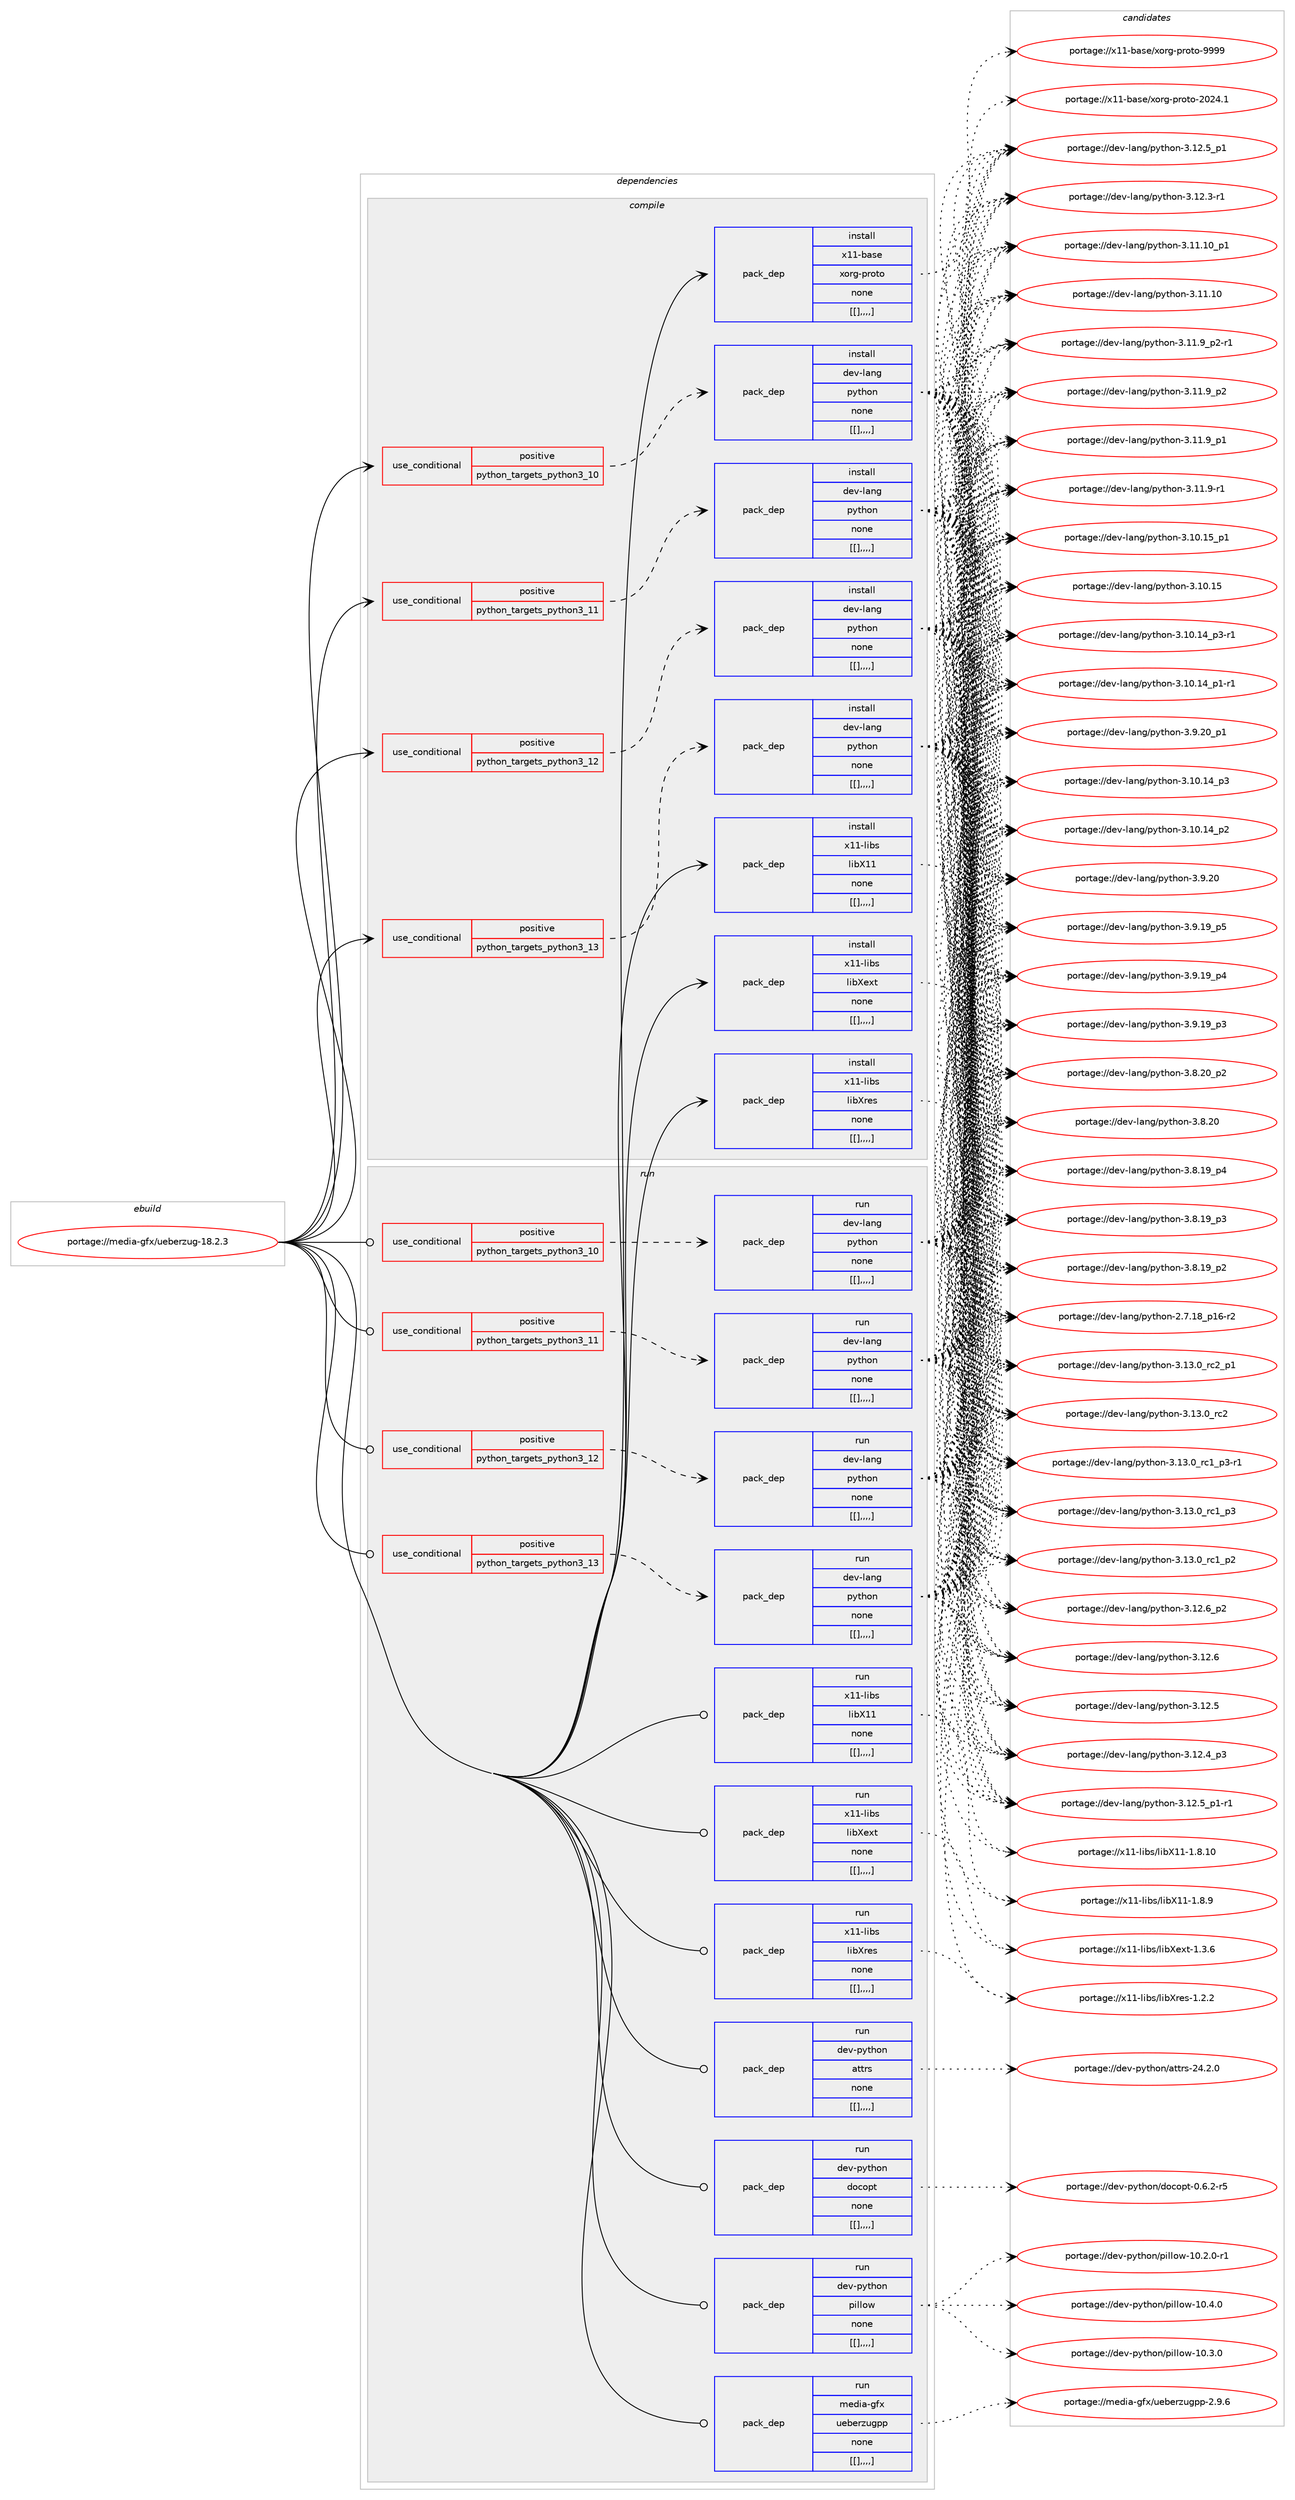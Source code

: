 digraph prolog {

# *************
# Graph options
# *************

newrank=true;
concentrate=true;
compound=true;
graph [rankdir=LR,fontname=Helvetica,fontsize=10,ranksep=1.5];#, ranksep=2.5, nodesep=0.2];
edge  [arrowhead=vee];
node  [fontname=Helvetica,fontsize=10];

# **********
# The ebuild
# **********

subgraph cluster_leftcol {
color=gray;
label=<<i>ebuild</i>>;
id [label="portage://media-gfx/ueberzug-18.2.3", color=red, width=4, href="../media-gfx/ueberzug-18.2.3.svg"];
}

# ****************
# The dependencies
# ****************

subgraph cluster_midcol {
color=gray;
label=<<i>dependencies</i>>;
subgraph cluster_compile {
fillcolor="#eeeeee";
style=filled;
label=<<i>compile</i>>;
subgraph cond77589 {
dependency305134 [label=<<TABLE BORDER="0" CELLBORDER="1" CELLSPACING="0" CELLPADDING="4"><TR><TD ROWSPAN="3" CELLPADDING="10">use_conditional</TD></TR><TR><TD>positive</TD></TR><TR><TD>python_targets_python3_10</TD></TR></TABLE>>, shape=none, color=red];
subgraph pack225146 {
dependency305135 [label=<<TABLE BORDER="0" CELLBORDER="1" CELLSPACING="0" CELLPADDING="4" WIDTH="220"><TR><TD ROWSPAN="6" CELLPADDING="30">pack_dep</TD></TR><TR><TD WIDTH="110">install</TD></TR><TR><TD>dev-lang</TD></TR><TR><TD>python</TD></TR><TR><TD>none</TD></TR><TR><TD>[[],,,,]</TD></TR></TABLE>>, shape=none, color=blue];
}
dependency305134:e -> dependency305135:w [weight=20,style="dashed",arrowhead="vee"];
}
id:e -> dependency305134:w [weight=20,style="solid",arrowhead="vee"];
subgraph cond77590 {
dependency305136 [label=<<TABLE BORDER="0" CELLBORDER="1" CELLSPACING="0" CELLPADDING="4"><TR><TD ROWSPAN="3" CELLPADDING="10">use_conditional</TD></TR><TR><TD>positive</TD></TR><TR><TD>python_targets_python3_11</TD></TR></TABLE>>, shape=none, color=red];
subgraph pack225147 {
dependency305137 [label=<<TABLE BORDER="0" CELLBORDER="1" CELLSPACING="0" CELLPADDING="4" WIDTH="220"><TR><TD ROWSPAN="6" CELLPADDING="30">pack_dep</TD></TR><TR><TD WIDTH="110">install</TD></TR><TR><TD>dev-lang</TD></TR><TR><TD>python</TD></TR><TR><TD>none</TD></TR><TR><TD>[[],,,,]</TD></TR></TABLE>>, shape=none, color=blue];
}
dependency305136:e -> dependency305137:w [weight=20,style="dashed",arrowhead="vee"];
}
id:e -> dependency305136:w [weight=20,style="solid",arrowhead="vee"];
subgraph cond77591 {
dependency305138 [label=<<TABLE BORDER="0" CELLBORDER="1" CELLSPACING="0" CELLPADDING="4"><TR><TD ROWSPAN="3" CELLPADDING="10">use_conditional</TD></TR><TR><TD>positive</TD></TR><TR><TD>python_targets_python3_12</TD></TR></TABLE>>, shape=none, color=red];
subgraph pack225148 {
dependency305139 [label=<<TABLE BORDER="0" CELLBORDER="1" CELLSPACING="0" CELLPADDING="4" WIDTH="220"><TR><TD ROWSPAN="6" CELLPADDING="30">pack_dep</TD></TR><TR><TD WIDTH="110">install</TD></TR><TR><TD>dev-lang</TD></TR><TR><TD>python</TD></TR><TR><TD>none</TD></TR><TR><TD>[[],,,,]</TD></TR></TABLE>>, shape=none, color=blue];
}
dependency305138:e -> dependency305139:w [weight=20,style="dashed",arrowhead="vee"];
}
id:e -> dependency305138:w [weight=20,style="solid",arrowhead="vee"];
subgraph cond77592 {
dependency305140 [label=<<TABLE BORDER="0" CELLBORDER="1" CELLSPACING="0" CELLPADDING="4"><TR><TD ROWSPAN="3" CELLPADDING="10">use_conditional</TD></TR><TR><TD>positive</TD></TR><TR><TD>python_targets_python3_13</TD></TR></TABLE>>, shape=none, color=red];
subgraph pack225149 {
dependency305141 [label=<<TABLE BORDER="0" CELLBORDER="1" CELLSPACING="0" CELLPADDING="4" WIDTH="220"><TR><TD ROWSPAN="6" CELLPADDING="30">pack_dep</TD></TR><TR><TD WIDTH="110">install</TD></TR><TR><TD>dev-lang</TD></TR><TR><TD>python</TD></TR><TR><TD>none</TD></TR><TR><TD>[[],,,,]</TD></TR></TABLE>>, shape=none, color=blue];
}
dependency305140:e -> dependency305141:w [weight=20,style="dashed",arrowhead="vee"];
}
id:e -> dependency305140:w [weight=20,style="solid",arrowhead="vee"];
subgraph pack225150 {
dependency305142 [label=<<TABLE BORDER="0" CELLBORDER="1" CELLSPACING="0" CELLPADDING="4" WIDTH="220"><TR><TD ROWSPAN="6" CELLPADDING="30">pack_dep</TD></TR><TR><TD WIDTH="110">install</TD></TR><TR><TD>x11-base</TD></TR><TR><TD>xorg-proto</TD></TR><TR><TD>none</TD></TR><TR><TD>[[],,,,]</TD></TR></TABLE>>, shape=none, color=blue];
}
id:e -> dependency305142:w [weight=20,style="solid",arrowhead="vee"];
subgraph pack225151 {
dependency305143 [label=<<TABLE BORDER="0" CELLBORDER="1" CELLSPACING="0" CELLPADDING="4" WIDTH="220"><TR><TD ROWSPAN="6" CELLPADDING="30">pack_dep</TD></TR><TR><TD WIDTH="110">install</TD></TR><TR><TD>x11-libs</TD></TR><TR><TD>libX11</TD></TR><TR><TD>none</TD></TR><TR><TD>[[],,,,]</TD></TR></TABLE>>, shape=none, color=blue];
}
id:e -> dependency305143:w [weight=20,style="solid",arrowhead="vee"];
subgraph pack225152 {
dependency305144 [label=<<TABLE BORDER="0" CELLBORDER="1" CELLSPACING="0" CELLPADDING="4" WIDTH="220"><TR><TD ROWSPAN="6" CELLPADDING="30">pack_dep</TD></TR><TR><TD WIDTH="110">install</TD></TR><TR><TD>x11-libs</TD></TR><TR><TD>libXext</TD></TR><TR><TD>none</TD></TR><TR><TD>[[],,,,]</TD></TR></TABLE>>, shape=none, color=blue];
}
id:e -> dependency305144:w [weight=20,style="solid",arrowhead="vee"];
subgraph pack225153 {
dependency305145 [label=<<TABLE BORDER="0" CELLBORDER="1" CELLSPACING="0" CELLPADDING="4" WIDTH="220"><TR><TD ROWSPAN="6" CELLPADDING="30">pack_dep</TD></TR><TR><TD WIDTH="110">install</TD></TR><TR><TD>x11-libs</TD></TR><TR><TD>libXres</TD></TR><TR><TD>none</TD></TR><TR><TD>[[],,,,]</TD></TR></TABLE>>, shape=none, color=blue];
}
id:e -> dependency305145:w [weight=20,style="solid",arrowhead="vee"];
}
subgraph cluster_compileandrun {
fillcolor="#eeeeee";
style=filled;
label=<<i>compile and run</i>>;
}
subgraph cluster_run {
fillcolor="#eeeeee";
style=filled;
label=<<i>run</i>>;
subgraph cond77593 {
dependency305146 [label=<<TABLE BORDER="0" CELLBORDER="1" CELLSPACING="0" CELLPADDING="4"><TR><TD ROWSPAN="3" CELLPADDING="10">use_conditional</TD></TR><TR><TD>positive</TD></TR><TR><TD>python_targets_python3_10</TD></TR></TABLE>>, shape=none, color=red];
subgraph pack225154 {
dependency305147 [label=<<TABLE BORDER="0" CELLBORDER="1" CELLSPACING="0" CELLPADDING="4" WIDTH="220"><TR><TD ROWSPAN="6" CELLPADDING="30">pack_dep</TD></TR><TR><TD WIDTH="110">run</TD></TR><TR><TD>dev-lang</TD></TR><TR><TD>python</TD></TR><TR><TD>none</TD></TR><TR><TD>[[],,,,]</TD></TR></TABLE>>, shape=none, color=blue];
}
dependency305146:e -> dependency305147:w [weight=20,style="dashed",arrowhead="vee"];
}
id:e -> dependency305146:w [weight=20,style="solid",arrowhead="odot"];
subgraph cond77594 {
dependency305148 [label=<<TABLE BORDER="0" CELLBORDER="1" CELLSPACING="0" CELLPADDING="4"><TR><TD ROWSPAN="3" CELLPADDING="10">use_conditional</TD></TR><TR><TD>positive</TD></TR><TR><TD>python_targets_python3_11</TD></TR></TABLE>>, shape=none, color=red];
subgraph pack225155 {
dependency305149 [label=<<TABLE BORDER="0" CELLBORDER="1" CELLSPACING="0" CELLPADDING="4" WIDTH="220"><TR><TD ROWSPAN="6" CELLPADDING="30">pack_dep</TD></TR><TR><TD WIDTH="110">run</TD></TR><TR><TD>dev-lang</TD></TR><TR><TD>python</TD></TR><TR><TD>none</TD></TR><TR><TD>[[],,,,]</TD></TR></TABLE>>, shape=none, color=blue];
}
dependency305148:e -> dependency305149:w [weight=20,style="dashed",arrowhead="vee"];
}
id:e -> dependency305148:w [weight=20,style="solid",arrowhead="odot"];
subgraph cond77595 {
dependency305150 [label=<<TABLE BORDER="0" CELLBORDER="1" CELLSPACING="0" CELLPADDING="4"><TR><TD ROWSPAN="3" CELLPADDING="10">use_conditional</TD></TR><TR><TD>positive</TD></TR><TR><TD>python_targets_python3_12</TD></TR></TABLE>>, shape=none, color=red];
subgraph pack225156 {
dependency305151 [label=<<TABLE BORDER="0" CELLBORDER="1" CELLSPACING="0" CELLPADDING="4" WIDTH="220"><TR><TD ROWSPAN="6" CELLPADDING="30">pack_dep</TD></TR><TR><TD WIDTH="110">run</TD></TR><TR><TD>dev-lang</TD></TR><TR><TD>python</TD></TR><TR><TD>none</TD></TR><TR><TD>[[],,,,]</TD></TR></TABLE>>, shape=none, color=blue];
}
dependency305150:e -> dependency305151:w [weight=20,style="dashed",arrowhead="vee"];
}
id:e -> dependency305150:w [weight=20,style="solid",arrowhead="odot"];
subgraph cond77596 {
dependency305152 [label=<<TABLE BORDER="0" CELLBORDER="1" CELLSPACING="0" CELLPADDING="4"><TR><TD ROWSPAN="3" CELLPADDING="10">use_conditional</TD></TR><TR><TD>positive</TD></TR><TR><TD>python_targets_python3_13</TD></TR></TABLE>>, shape=none, color=red];
subgraph pack225157 {
dependency305153 [label=<<TABLE BORDER="0" CELLBORDER="1" CELLSPACING="0" CELLPADDING="4" WIDTH="220"><TR><TD ROWSPAN="6" CELLPADDING="30">pack_dep</TD></TR><TR><TD WIDTH="110">run</TD></TR><TR><TD>dev-lang</TD></TR><TR><TD>python</TD></TR><TR><TD>none</TD></TR><TR><TD>[[],,,,]</TD></TR></TABLE>>, shape=none, color=blue];
}
dependency305152:e -> dependency305153:w [weight=20,style="dashed",arrowhead="vee"];
}
id:e -> dependency305152:w [weight=20,style="solid",arrowhead="odot"];
subgraph pack225158 {
dependency305154 [label=<<TABLE BORDER="0" CELLBORDER="1" CELLSPACING="0" CELLPADDING="4" WIDTH="220"><TR><TD ROWSPAN="6" CELLPADDING="30">pack_dep</TD></TR><TR><TD WIDTH="110">run</TD></TR><TR><TD>dev-python</TD></TR><TR><TD>attrs</TD></TR><TR><TD>none</TD></TR><TR><TD>[[],,,,]</TD></TR></TABLE>>, shape=none, color=blue];
}
id:e -> dependency305154:w [weight=20,style="solid",arrowhead="odot"];
subgraph pack225159 {
dependency305155 [label=<<TABLE BORDER="0" CELLBORDER="1" CELLSPACING="0" CELLPADDING="4" WIDTH="220"><TR><TD ROWSPAN="6" CELLPADDING="30">pack_dep</TD></TR><TR><TD WIDTH="110">run</TD></TR><TR><TD>dev-python</TD></TR><TR><TD>docopt</TD></TR><TR><TD>none</TD></TR><TR><TD>[[],,,,]</TD></TR></TABLE>>, shape=none, color=blue];
}
id:e -> dependency305155:w [weight=20,style="solid",arrowhead="odot"];
subgraph pack225160 {
dependency305156 [label=<<TABLE BORDER="0" CELLBORDER="1" CELLSPACING="0" CELLPADDING="4" WIDTH="220"><TR><TD ROWSPAN="6" CELLPADDING="30">pack_dep</TD></TR><TR><TD WIDTH="110">run</TD></TR><TR><TD>dev-python</TD></TR><TR><TD>pillow</TD></TR><TR><TD>none</TD></TR><TR><TD>[[],,,,]</TD></TR></TABLE>>, shape=none, color=blue];
}
id:e -> dependency305156:w [weight=20,style="solid",arrowhead="odot"];
subgraph pack225161 {
dependency305157 [label=<<TABLE BORDER="0" CELLBORDER="1" CELLSPACING="0" CELLPADDING="4" WIDTH="220"><TR><TD ROWSPAN="6" CELLPADDING="30">pack_dep</TD></TR><TR><TD WIDTH="110">run</TD></TR><TR><TD>x11-libs</TD></TR><TR><TD>libX11</TD></TR><TR><TD>none</TD></TR><TR><TD>[[],,,,]</TD></TR></TABLE>>, shape=none, color=blue];
}
id:e -> dependency305157:w [weight=20,style="solid",arrowhead="odot"];
subgraph pack225162 {
dependency305158 [label=<<TABLE BORDER="0" CELLBORDER="1" CELLSPACING="0" CELLPADDING="4" WIDTH="220"><TR><TD ROWSPAN="6" CELLPADDING="30">pack_dep</TD></TR><TR><TD WIDTH="110">run</TD></TR><TR><TD>x11-libs</TD></TR><TR><TD>libXext</TD></TR><TR><TD>none</TD></TR><TR><TD>[[],,,,]</TD></TR></TABLE>>, shape=none, color=blue];
}
id:e -> dependency305158:w [weight=20,style="solid",arrowhead="odot"];
subgraph pack225163 {
dependency305159 [label=<<TABLE BORDER="0" CELLBORDER="1" CELLSPACING="0" CELLPADDING="4" WIDTH="220"><TR><TD ROWSPAN="6" CELLPADDING="30">pack_dep</TD></TR><TR><TD WIDTH="110">run</TD></TR><TR><TD>x11-libs</TD></TR><TR><TD>libXres</TD></TR><TR><TD>none</TD></TR><TR><TD>[[],,,,]</TD></TR></TABLE>>, shape=none, color=blue];
}
id:e -> dependency305159:w [weight=20,style="solid",arrowhead="odot"];
subgraph pack225164 {
dependency305160 [label=<<TABLE BORDER="0" CELLBORDER="1" CELLSPACING="0" CELLPADDING="4" WIDTH="220"><TR><TD ROWSPAN="6" CELLPADDING="30">pack_dep</TD></TR><TR><TD WIDTH="110">run</TD></TR><TR><TD>media-gfx</TD></TR><TR><TD>ueberzugpp</TD></TR><TR><TD>none</TD></TR><TR><TD>[[],,,,]</TD></TR></TABLE>>, shape=none, color=blue];
}
id:e -> dependency305160:w [weight=20,style="solid",arrowhead="odot"];
}
}

# **************
# The candidates
# **************

subgraph cluster_choices {
rank=same;
color=gray;
label=<<i>candidates</i>>;

subgraph choice225146 {
color=black;
nodesep=1;
choice100101118451089711010347112121116104111110455146495146489511499509511249 [label="portage://dev-lang/python-3.13.0_rc2_p1", color=red, width=4,href="../dev-lang/python-3.13.0_rc2_p1.svg"];
choice10010111845108971101034711212111610411111045514649514648951149950 [label="portage://dev-lang/python-3.13.0_rc2", color=red, width=4,href="../dev-lang/python-3.13.0_rc2.svg"];
choice1001011184510897110103471121211161041111104551464951464895114994995112514511449 [label="portage://dev-lang/python-3.13.0_rc1_p3-r1", color=red, width=4,href="../dev-lang/python-3.13.0_rc1_p3-r1.svg"];
choice100101118451089711010347112121116104111110455146495146489511499499511251 [label="portage://dev-lang/python-3.13.0_rc1_p3", color=red, width=4,href="../dev-lang/python-3.13.0_rc1_p3.svg"];
choice100101118451089711010347112121116104111110455146495146489511499499511250 [label="portage://dev-lang/python-3.13.0_rc1_p2", color=red, width=4,href="../dev-lang/python-3.13.0_rc1_p2.svg"];
choice100101118451089711010347112121116104111110455146495046549511250 [label="portage://dev-lang/python-3.12.6_p2", color=red, width=4,href="../dev-lang/python-3.12.6_p2.svg"];
choice10010111845108971101034711212111610411111045514649504654 [label="portage://dev-lang/python-3.12.6", color=red, width=4,href="../dev-lang/python-3.12.6.svg"];
choice1001011184510897110103471121211161041111104551464950465395112494511449 [label="portage://dev-lang/python-3.12.5_p1-r1", color=red, width=4,href="../dev-lang/python-3.12.5_p1-r1.svg"];
choice100101118451089711010347112121116104111110455146495046539511249 [label="portage://dev-lang/python-3.12.5_p1", color=red, width=4,href="../dev-lang/python-3.12.5_p1.svg"];
choice10010111845108971101034711212111610411111045514649504653 [label="portage://dev-lang/python-3.12.5", color=red, width=4,href="../dev-lang/python-3.12.5.svg"];
choice100101118451089711010347112121116104111110455146495046529511251 [label="portage://dev-lang/python-3.12.4_p3", color=red, width=4,href="../dev-lang/python-3.12.4_p3.svg"];
choice100101118451089711010347112121116104111110455146495046514511449 [label="portage://dev-lang/python-3.12.3-r1", color=red, width=4,href="../dev-lang/python-3.12.3-r1.svg"];
choice10010111845108971101034711212111610411111045514649494649489511249 [label="portage://dev-lang/python-3.11.10_p1", color=red, width=4,href="../dev-lang/python-3.11.10_p1.svg"];
choice1001011184510897110103471121211161041111104551464949464948 [label="portage://dev-lang/python-3.11.10", color=red, width=4,href="../dev-lang/python-3.11.10.svg"];
choice1001011184510897110103471121211161041111104551464949465795112504511449 [label="portage://dev-lang/python-3.11.9_p2-r1", color=red, width=4,href="../dev-lang/python-3.11.9_p2-r1.svg"];
choice100101118451089711010347112121116104111110455146494946579511250 [label="portage://dev-lang/python-3.11.9_p2", color=red, width=4,href="../dev-lang/python-3.11.9_p2.svg"];
choice100101118451089711010347112121116104111110455146494946579511249 [label="portage://dev-lang/python-3.11.9_p1", color=red, width=4,href="../dev-lang/python-3.11.9_p1.svg"];
choice100101118451089711010347112121116104111110455146494946574511449 [label="portage://dev-lang/python-3.11.9-r1", color=red, width=4,href="../dev-lang/python-3.11.9-r1.svg"];
choice10010111845108971101034711212111610411111045514649484649539511249 [label="portage://dev-lang/python-3.10.15_p1", color=red, width=4,href="../dev-lang/python-3.10.15_p1.svg"];
choice1001011184510897110103471121211161041111104551464948464953 [label="portage://dev-lang/python-3.10.15", color=red, width=4,href="../dev-lang/python-3.10.15.svg"];
choice100101118451089711010347112121116104111110455146494846495295112514511449 [label="portage://dev-lang/python-3.10.14_p3-r1", color=red, width=4,href="../dev-lang/python-3.10.14_p3-r1.svg"];
choice10010111845108971101034711212111610411111045514649484649529511251 [label="portage://dev-lang/python-3.10.14_p3", color=red, width=4,href="../dev-lang/python-3.10.14_p3.svg"];
choice10010111845108971101034711212111610411111045514649484649529511250 [label="portage://dev-lang/python-3.10.14_p2", color=red, width=4,href="../dev-lang/python-3.10.14_p2.svg"];
choice100101118451089711010347112121116104111110455146494846495295112494511449 [label="portage://dev-lang/python-3.10.14_p1-r1", color=red, width=4,href="../dev-lang/python-3.10.14_p1-r1.svg"];
choice100101118451089711010347112121116104111110455146574650489511249 [label="portage://dev-lang/python-3.9.20_p1", color=red, width=4,href="../dev-lang/python-3.9.20_p1.svg"];
choice10010111845108971101034711212111610411111045514657465048 [label="portage://dev-lang/python-3.9.20", color=red, width=4,href="../dev-lang/python-3.9.20.svg"];
choice100101118451089711010347112121116104111110455146574649579511253 [label="portage://dev-lang/python-3.9.19_p5", color=red, width=4,href="../dev-lang/python-3.9.19_p5.svg"];
choice100101118451089711010347112121116104111110455146574649579511252 [label="portage://dev-lang/python-3.9.19_p4", color=red, width=4,href="../dev-lang/python-3.9.19_p4.svg"];
choice100101118451089711010347112121116104111110455146574649579511251 [label="portage://dev-lang/python-3.9.19_p3", color=red, width=4,href="../dev-lang/python-3.9.19_p3.svg"];
choice100101118451089711010347112121116104111110455146564650489511250 [label="portage://dev-lang/python-3.8.20_p2", color=red, width=4,href="../dev-lang/python-3.8.20_p2.svg"];
choice10010111845108971101034711212111610411111045514656465048 [label="portage://dev-lang/python-3.8.20", color=red, width=4,href="../dev-lang/python-3.8.20.svg"];
choice100101118451089711010347112121116104111110455146564649579511252 [label="portage://dev-lang/python-3.8.19_p4", color=red, width=4,href="../dev-lang/python-3.8.19_p4.svg"];
choice100101118451089711010347112121116104111110455146564649579511251 [label="portage://dev-lang/python-3.8.19_p3", color=red, width=4,href="../dev-lang/python-3.8.19_p3.svg"];
choice100101118451089711010347112121116104111110455146564649579511250 [label="portage://dev-lang/python-3.8.19_p2", color=red, width=4,href="../dev-lang/python-3.8.19_p2.svg"];
choice100101118451089711010347112121116104111110455046554649569511249544511450 [label="portage://dev-lang/python-2.7.18_p16-r2", color=red, width=4,href="../dev-lang/python-2.7.18_p16-r2.svg"];
dependency305135:e -> choice100101118451089711010347112121116104111110455146495146489511499509511249:w [style=dotted,weight="100"];
dependency305135:e -> choice10010111845108971101034711212111610411111045514649514648951149950:w [style=dotted,weight="100"];
dependency305135:e -> choice1001011184510897110103471121211161041111104551464951464895114994995112514511449:w [style=dotted,weight="100"];
dependency305135:e -> choice100101118451089711010347112121116104111110455146495146489511499499511251:w [style=dotted,weight="100"];
dependency305135:e -> choice100101118451089711010347112121116104111110455146495146489511499499511250:w [style=dotted,weight="100"];
dependency305135:e -> choice100101118451089711010347112121116104111110455146495046549511250:w [style=dotted,weight="100"];
dependency305135:e -> choice10010111845108971101034711212111610411111045514649504654:w [style=dotted,weight="100"];
dependency305135:e -> choice1001011184510897110103471121211161041111104551464950465395112494511449:w [style=dotted,weight="100"];
dependency305135:e -> choice100101118451089711010347112121116104111110455146495046539511249:w [style=dotted,weight="100"];
dependency305135:e -> choice10010111845108971101034711212111610411111045514649504653:w [style=dotted,weight="100"];
dependency305135:e -> choice100101118451089711010347112121116104111110455146495046529511251:w [style=dotted,weight="100"];
dependency305135:e -> choice100101118451089711010347112121116104111110455146495046514511449:w [style=dotted,weight="100"];
dependency305135:e -> choice10010111845108971101034711212111610411111045514649494649489511249:w [style=dotted,weight="100"];
dependency305135:e -> choice1001011184510897110103471121211161041111104551464949464948:w [style=dotted,weight="100"];
dependency305135:e -> choice1001011184510897110103471121211161041111104551464949465795112504511449:w [style=dotted,weight="100"];
dependency305135:e -> choice100101118451089711010347112121116104111110455146494946579511250:w [style=dotted,weight="100"];
dependency305135:e -> choice100101118451089711010347112121116104111110455146494946579511249:w [style=dotted,weight="100"];
dependency305135:e -> choice100101118451089711010347112121116104111110455146494946574511449:w [style=dotted,weight="100"];
dependency305135:e -> choice10010111845108971101034711212111610411111045514649484649539511249:w [style=dotted,weight="100"];
dependency305135:e -> choice1001011184510897110103471121211161041111104551464948464953:w [style=dotted,weight="100"];
dependency305135:e -> choice100101118451089711010347112121116104111110455146494846495295112514511449:w [style=dotted,weight="100"];
dependency305135:e -> choice10010111845108971101034711212111610411111045514649484649529511251:w [style=dotted,weight="100"];
dependency305135:e -> choice10010111845108971101034711212111610411111045514649484649529511250:w [style=dotted,weight="100"];
dependency305135:e -> choice100101118451089711010347112121116104111110455146494846495295112494511449:w [style=dotted,weight="100"];
dependency305135:e -> choice100101118451089711010347112121116104111110455146574650489511249:w [style=dotted,weight="100"];
dependency305135:e -> choice10010111845108971101034711212111610411111045514657465048:w [style=dotted,weight="100"];
dependency305135:e -> choice100101118451089711010347112121116104111110455146574649579511253:w [style=dotted,weight="100"];
dependency305135:e -> choice100101118451089711010347112121116104111110455146574649579511252:w [style=dotted,weight="100"];
dependency305135:e -> choice100101118451089711010347112121116104111110455146574649579511251:w [style=dotted,weight="100"];
dependency305135:e -> choice100101118451089711010347112121116104111110455146564650489511250:w [style=dotted,weight="100"];
dependency305135:e -> choice10010111845108971101034711212111610411111045514656465048:w [style=dotted,weight="100"];
dependency305135:e -> choice100101118451089711010347112121116104111110455146564649579511252:w [style=dotted,weight="100"];
dependency305135:e -> choice100101118451089711010347112121116104111110455146564649579511251:w [style=dotted,weight="100"];
dependency305135:e -> choice100101118451089711010347112121116104111110455146564649579511250:w [style=dotted,weight="100"];
dependency305135:e -> choice100101118451089711010347112121116104111110455046554649569511249544511450:w [style=dotted,weight="100"];
}
subgraph choice225147 {
color=black;
nodesep=1;
choice100101118451089711010347112121116104111110455146495146489511499509511249 [label="portage://dev-lang/python-3.13.0_rc2_p1", color=red, width=4,href="../dev-lang/python-3.13.0_rc2_p1.svg"];
choice10010111845108971101034711212111610411111045514649514648951149950 [label="portage://dev-lang/python-3.13.0_rc2", color=red, width=4,href="../dev-lang/python-3.13.0_rc2.svg"];
choice1001011184510897110103471121211161041111104551464951464895114994995112514511449 [label="portage://dev-lang/python-3.13.0_rc1_p3-r1", color=red, width=4,href="../dev-lang/python-3.13.0_rc1_p3-r1.svg"];
choice100101118451089711010347112121116104111110455146495146489511499499511251 [label="portage://dev-lang/python-3.13.0_rc1_p3", color=red, width=4,href="../dev-lang/python-3.13.0_rc1_p3.svg"];
choice100101118451089711010347112121116104111110455146495146489511499499511250 [label="portage://dev-lang/python-3.13.0_rc1_p2", color=red, width=4,href="../dev-lang/python-3.13.0_rc1_p2.svg"];
choice100101118451089711010347112121116104111110455146495046549511250 [label="portage://dev-lang/python-3.12.6_p2", color=red, width=4,href="../dev-lang/python-3.12.6_p2.svg"];
choice10010111845108971101034711212111610411111045514649504654 [label="portage://dev-lang/python-3.12.6", color=red, width=4,href="../dev-lang/python-3.12.6.svg"];
choice1001011184510897110103471121211161041111104551464950465395112494511449 [label="portage://dev-lang/python-3.12.5_p1-r1", color=red, width=4,href="../dev-lang/python-3.12.5_p1-r1.svg"];
choice100101118451089711010347112121116104111110455146495046539511249 [label="portage://dev-lang/python-3.12.5_p1", color=red, width=4,href="../dev-lang/python-3.12.5_p1.svg"];
choice10010111845108971101034711212111610411111045514649504653 [label="portage://dev-lang/python-3.12.5", color=red, width=4,href="../dev-lang/python-3.12.5.svg"];
choice100101118451089711010347112121116104111110455146495046529511251 [label="portage://dev-lang/python-3.12.4_p3", color=red, width=4,href="../dev-lang/python-3.12.4_p3.svg"];
choice100101118451089711010347112121116104111110455146495046514511449 [label="portage://dev-lang/python-3.12.3-r1", color=red, width=4,href="../dev-lang/python-3.12.3-r1.svg"];
choice10010111845108971101034711212111610411111045514649494649489511249 [label="portage://dev-lang/python-3.11.10_p1", color=red, width=4,href="../dev-lang/python-3.11.10_p1.svg"];
choice1001011184510897110103471121211161041111104551464949464948 [label="portage://dev-lang/python-3.11.10", color=red, width=4,href="../dev-lang/python-3.11.10.svg"];
choice1001011184510897110103471121211161041111104551464949465795112504511449 [label="portage://dev-lang/python-3.11.9_p2-r1", color=red, width=4,href="../dev-lang/python-3.11.9_p2-r1.svg"];
choice100101118451089711010347112121116104111110455146494946579511250 [label="portage://dev-lang/python-3.11.9_p2", color=red, width=4,href="../dev-lang/python-3.11.9_p2.svg"];
choice100101118451089711010347112121116104111110455146494946579511249 [label="portage://dev-lang/python-3.11.9_p1", color=red, width=4,href="../dev-lang/python-3.11.9_p1.svg"];
choice100101118451089711010347112121116104111110455146494946574511449 [label="portage://dev-lang/python-3.11.9-r1", color=red, width=4,href="../dev-lang/python-3.11.9-r1.svg"];
choice10010111845108971101034711212111610411111045514649484649539511249 [label="portage://dev-lang/python-3.10.15_p1", color=red, width=4,href="../dev-lang/python-3.10.15_p1.svg"];
choice1001011184510897110103471121211161041111104551464948464953 [label="portage://dev-lang/python-3.10.15", color=red, width=4,href="../dev-lang/python-3.10.15.svg"];
choice100101118451089711010347112121116104111110455146494846495295112514511449 [label="portage://dev-lang/python-3.10.14_p3-r1", color=red, width=4,href="../dev-lang/python-3.10.14_p3-r1.svg"];
choice10010111845108971101034711212111610411111045514649484649529511251 [label="portage://dev-lang/python-3.10.14_p3", color=red, width=4,href="../dev-lang/python-3.10.14_p3.svg"];
choice10010111845108971101034711212111610411111045514649484649529511250 [label="portage://dev-lang/python-3.10.14_p2", color=red, width=4,href="../dev-lang/python-3.10.14_p2.svg"];
choice100101118451089711010347112121116104111110455146494846495295112494511449 [label="portage://dev-lang/python-3.10.14_p1-r1", color=red, width=4,href="../dev-lang/python-3.10.14_p1-r1.svg"];
choice100101118451089711010347112121116104111110455146574650489511249 [label="portage://dev-lang/python-3.9.20_p1", color=red, width=4,href="../dev-lang/python-3.9.20_p1.svg"];
choice10010111845108971101034711212111610411111045514657465048 [label="portage://dev-lang/python-3.9.20", color=red, width=4,href="../dev-lang/python-3.9.20.svg"];
choice100101118451089711010347112121116104111110455146574649579511253 [label="portage://dev-lang/python-3.9.19_p5", color=red, width=4,href="../dev-lang/python-3.9.19_p5.svg"];
choice100101118451089711010347112121116104111110455146574649579511252 [label="portage://dev-lang/python-3.9.19_p4", color=red, width=4,href="../dev-lang/python-3.9.19_p4.svg"];
choice100101118451089711010347112121116104111110455146574649579511251 [label="portage://dev-lang/python-3.9.19_p3", color=red, width=4,href="../dev-lang/python-3.9.19_p3.svg"];
choice100101118451089711010347112121116104111110455146564650489511250 [label="portage://dev-lang/python-3.8.20_p2", color=red, width=4,href="../dev-lang/python-3.8.20_p2.svg"];
choice10010111845108971101034711212111610411111045514656465048 [label="portage://dev-lang/python-3.8.20", color=red, width=4,href="../dev-lang/python-3.8.20.svg"];
choice100101118451089711010347112121116104111110455146564649579511252 [label="portage://dev-lang/python-3.8.19_p4", color=red, width=4,href="../dev-lang/python-3.8.19_p4.svg"];
choice100101118451089711010347112121116104111110455146564649579511251 [label="portage://dev-lang/python-3.8.19_p3", color=red, width=4,href="../dev-lang/python-3.8.19_p3.svg"];
choice100101118451089711010347112121116104111110455146564649579511250 [label="portage://dev-lang/python-3.8.19_p2", color=red, width=4,href="../dev-lang/python-3.8.19_p2.svg"];
choice100101118451089711010347112121116104111110455046554649569511249544511450 [label="portage://dev-lang/python-2.7.18_p16-r2", color=red, width=4,href="../dev-lang/python-2.7.18_p16-r2.svg"];
dependency305137:e -> choice100101118451089711010347112121116104111110455146495146489511499509511249:w [style=dotted,weight="100"];
dependency305137:e -> choice10010111845108971101034711212111610411111045514649514648951149950:w [style=dotted,weight="100"];
dependency305137:e -> choice1001011184510897110103471121211161041111104551464951464895114994995112514511449:w [style=dotted,weight="100"];
dependency305137:e -> choice100101118451089711010347112121116104111110455146495146489511499499511251:w [style=dotted,weight="100"];
dependency305137:e -> choice100101118451089711010347112121116104111110455146495146489511499499511250:w [style=dotted,weight="100"];
dependency305137:e -> choice100101118451089711010347112121116104111110455146495046549511250:w [style=dotted,weight="100"];
dependency305137:e -> choice10010111845108971101034711212111610411111045514649504654:w [style=dotted,weight="100"];
dependency305137:e -> choice1001011184510897110103471121211161041111104551464950465395112494511449:w [style=dotted,weight="100"];
dependency305137:e -> choice100101118451089711010347112121116104111110455146495046539511249:w [style=dotted,weight="100"];
dependency305137:e -> choice10010111845108971101034711212111610411111045514649504653:w [style=dotted,weight="100"];
dependency305137:e -> choice100101118451089711010347112121116104111110455146495046529511251:w [style=dotted,weight="100"];
dependency305137:e -> choice100101118451089711010347112121116104111110455146495046514511449:w [style=dotted,weight="100"];
dependency305137:e -> choice10010111845108971101034711212111610411111045514649494649489511249:w [style=dotted,weight="100"];
dependency305137:e -> choice1001011184510897110103471121211161041111104551464949464948:w [style=dotted,weight="100"];
dependency305137:e -> choice1001011184510897110103471121211161041111104551464949465795112504511449:w [style=dotted,weight="100"];
dependency305137:e -> choice100101118451089711010347112121116104111110455146494946579511250:w [style=dotted,weight="100"];
dependency305137:e -> choice100101118451089711010347112121116104111110455146494946579511249:w [style=dotted,weight="100"];
dependency305137:e -> choice100101118451089711010347112121116104111110455146494946574511449:w [style=dotted,weight="100"];
dependency305137:e -> choice10010111845108971101034711212111610411111045514649484649539511249:w [style=dotted,weight="100"];
dependency305137:e -> choice1001011184510897110103471121211161041111104551464948464953:w [style=dotted,weight="100"];
dependency305137:e -> choice100101118451089711010347112121116104111110455146494846495295112514511449:w [style=dotted,weight="100"];
dependency305137:e -> choice10010111845108971101034711212111610411111045514649484649529511251:w [style=dotted,weight="100"];
dependency305137:e -> choice10010111845108971101034711212111610411111045514649484649529511250:w [style=dotted,weight="100"];
dependency305137:e -> choice100101118451089711010347112121116104111110455146494846495295112494511449:w [style=dotted,weight="100"];
dependency305137:e -> choice100101118451089711010347112121116104111110455146574650489511249:w [style=dotted,weight="100"];
dependency305137:e -> choice10010111845108971101034711212111610411111045514657465048:w [style=dotted,weight="100"];
dependency305137:e -> choice100101118451089711010347112121116104111110455146574649579511253:w [style=dotted,weight="100"];
dependency305137:e -> choice100101118451089711010347112121116104111110455146574649579511252:w [style=dotted,weight="100"];
dependency305137:e -> choice100101118451089711010347112121116104111110455146574649579511251:w [style=dotted,weight="100"];
dependency305137:e -> choice100101118451089711010347112121116104111110455146564650489511250:w [style=dotted,weight="100"];
dependency305137:e -> choice10010111845108971101034711212111610411111045514656465048:w [style=dotted,weight="100"];
dependency305137:e -> choice100101118451089711010347112121116104111110455146564649579511252:w [style=dotted,weight="100"];
dependency305137:e -> choice100101118451089711010347112121116104111110455146564649579511251:w [style=dotted,weight="100"];
dependency305137:e -> choice100101118451089711010347112121116104111110455146564649579511250:w [style=dotted,weight="100"];
dependency305137:e -> choice100101118451089711010347112121116104111110455046554649569511249544511450:w [style=dotted,weight="100"];
}
subgraph choice225148 {
color=black;
nodesep=1;
choice100101118451089711010347112121116104111110455146495146489511499509511249 [label="portage://dev-lang/python-3.13.0_rc2_p1", color=red, width=4,href="../dev-lang/python-3.13.0_rc2_p1.svg"];
choice10010111845108971101034711212111610411111045514649514648951149950 [label="portage://dev-lang/python-3.13.0_rc2", color=red, width=4,href="../dev-lang/python-3.13.0_rc2.svg"];
choice1001011184510897110103471121211161041111104551464951464895114994995112514511449 [label="portage://dev-lang/python-3.13.0_rc1_p3-r1", color=red, width=4,href="../dev-lang/python-3.13.0_rc1_p3-r1.svg"];
choice100101118451089711010347112121116104111110455146495146489511499499511251 [label="portage://dev-lang/python-3.13.0_rc1_p3", color=red, width=4,href="../dev-lang/python-3.13.0_rc1_p3.svg"];
choice100101118451089711010347112121116104111110455146495146489511499499511250 [label="portage://dev-lang/python-3.13.0_rc1_p2", color=red, width=4,href="../dev-lang/python-3.13.0_rc1_p2.svg"];
choice100101118451089711010347112121116104111110455146495046549511250 [label="portage://dev-lang/python-3.12.6_p2", color=red, width=4,href="../dev-lang/python-3.12.6_p2.svg"];
choice10010111845108971101034711212111610411111045514649504654 [label="portage://dev-lang/python-3.12.6", color=red, width=4,href="../dev-lang/python-3.12.6.svg"];
choice1001011184510897110103471121211161041111104551464950465395112494511449 [label="portage://dev-lang/python-3.12.5_p1-r1", color=red, width=4,href="../dev-lang/python-3.12.5_p1-r1.svg"];
choice100101118451089711010347112121116104111110455146495046539511249 [label="portage://dev-lang/python-3.12.5_p1", color=red, width=4,href="../dev-lang/python-3.12.5_p1.svg"];
choice10010111845108971101034711212111610411111045514649504653 [label="portage://dev-lang/python-3.12.5", color=red, width=4,href="../dev-lang/python-3.12.5.svg"];
choice100101118451089711010347112121116104111110455146495046529511251 [label="portage://dev-lang/python-3.12.4_p3", color=red, width=4,href="../dev-lang/python-3.12.4_p3.svg"];
choice100101118451089711010347112121116104111110455146495046514511449 [label="portage://dev-lang/python-3.12.3-r1", color=red, width=4,href="../dev-lang/python-3.12.3-r1.svg"];
choice10010111845108971101034711212111610411111045514649494649489511249 [label="portage://dev-lang/python-3.11.10_p1", color=red, width=4,href="../dev-lang/python-3.11.10_p1.svg"];
choice1001011184510897110103471121211161041111104551464949464948 [label="portage://dev-lang/python-3.11.10", color=red, width=4,href="../dev-lang/python-3.11.10.svg"];
choice1001011184510897110103471121211161041111104551464949465795112504511449 [label="portage://dev-lang/python-3.11.9_p2-r1", color=red, width=4,href="../dev-lang/python-3.11.9_p2-r1.svg"];
choice100101118451089711010347112121116104111110455146494946579511250 [label="portage://dev-lang/python-3.11.9_p2", color=red, width=4,href="../dev-lang/python-3.11.9_p2.svg"];
choice100101118451089711010347112121116104111110455146494946579511249 [label="portage://dev-lang/python-3.11.9_p1", color=red, width=4,href="../dev-lang/python-3.11.9_p1.svg"];
choice100101118451089711010347112121116104111110455146494946574511449 [label="portage://dev-lang/python-3.11.9-r1", color=red, width=4,href="../dev-lang/python-3.11.9-r1.svg"];
choice10010111845108971101034711212111610411111045514649484649539511249 [label="portage://dev-lang/python-3.10.15_p1", color=red, width=4,href="../dev-lang/python-3.10.15_p1.svg"];
choice1001011184510897110103471121211161041111104551464948464953 [label="portage://dev-lang/python-3.10.15", color=red, width=4,href="../dev-lang/python-3.10.15.svg"];
choice100101118451089711010347112121116104111110455146494846495295112514511449 [label="portage://dev-lang/python-3.10.14_p3-r1", color=red, width=4,href="../dev-lang/python-3.10.14_p3-r1.svg"];
choice10010111845108971101034711212111610411111045514649484649529511251 [label="portage://dev-lang/python-3.10.14_p3", color=red, width=4,href="../dev-lang/python-3.10.14_p3.svg"];
choice10010111845108971101034711212111610411111045514649484649529511250 [label="portage://dev-lang/python-3.10.14_p2", color=red, width=4,href="../dev-lang/python-3.10.14_p2.svg"];
choice100101118451089711010347112121116104111110455146494846495295112494511449 [label="portage://dev-lang/python-3.10.14_p1-r1", color=red, width=4,href="../dev-lang/python-3.10.14_p1-r1.svg"];
choice100101118451089711010347112121116104111110455146574650489511249 [label="portage://dev-lang/python-3.9.20_p1", color=red, width=4,href="../dev-lang/python-3.9.20_p1.svg"];
choice10010111845108971101034711212111610411111045514657465048 [label="portage://dev-lang/python-3.9.20", color=red, width=4,href="../dev-lang/python-3.9.20.svg"];
choice100101118451089711010347112121116104111110455146574649579511253 [label="portage://dev-lang/python-3.9.19_p5", color=red, width=4,href="../dev-lang/python-3.9.19_p5.svg"];
choice100101118451089711010347112121116104111110455146574649579511252 [label="portage://dev-lang/python-3.9.19_p4", color=red, width=4,href="../dev-lang/python-3.9.19_p4.svg"];
choice100101118451089711010347112121116104111110455146574649579511251 [label="portage://dev-lang/python-3.9.19_p3", color=red, width=4,href="../dev-lang/python-3.9.19_p3.svg"];
choice100101118451089711010347112121116104111110455146564650489511250 [label="portage://dev-lang/python-3.8.20_p2", color=red, width=4,href="../dev-lang/python-3.8.20_p2.svg"];
choice10010111845108971101034711212111610411111045514656465048 [label="portage://dev-lang/python-3.8.20", color=red, width=4,href="../dev-lang/python-3.8.20.svg"];
choice100101118451089711010347112121116104111110455146564649579511252 [label="portage://dev-lang/python-3.8.19_p4", color=red, width=4,href="../dev-lang/python-3.8.19_p4.svg"];
choice100101118451089711010347112121116104111110455146564649579511251 [label="portage://dev-lang/python-3.8.19_p3", color=red, width=4,href="../dev-lang/python-3.8.19_p3.svg"];
choice100101118451089711010347112121116104111110455146564649579511250 [label="portage://dev-lang/python-3.8.19_p2", color=red, width=4,href="../dev-lang/python-3.8.19_p2.svg"];
choice100101118451089711010347112121116104111110455046554649569511249544511450 [label="portage://dev-lang/python-2.7.18_p16-r2", color=red, width=4,href="../dev-lang/python-2.7.18_p16-r2.svg"];
dependency305139:e -> choice100101118451089711010347112121116104111110455146495146489511499509511249:w [style=dotted,weight="100"];
dependency305139:e -> choice10010111845108971101034711212111610411111045514649514648951149950:w [style=dotted,weight="100"];
dependency305139:e -> choice1001011184510897110103471121211161041111104551464951464895114994995112514511449:w [style=dotted,weight="100"];
dependency305139:e -> choice100101118451089711010347112121116104111110455146495146489511499499511251:w [style=dotted,weight="100"];
dependency305139:e -> choice100101118451089711010347112121116104111110455146495146489511499499511250:w [style=dotted,weight="100"];
dependency305139:e -> choice100101118451089711010347112121116104111110455146495046549511250:w [style=dotted,weight="100"];
dependency305139:e -> choice10010111845108971101034711212111610411111045514649504654:w [style=dotted,weight="100"];
dependency305139:e -> choice1001011184510897110103471121211161041111104551464950465395112494511449:w [style=dotted,weight="100"];
dependency305139:e -> choice100101118451089711010347112121116104111110455146495046539511249:w [style=dotted,weight="100"];
dependency305139:e -> choice10010111845108971101034711212111610411111045514649504653:w [style=dotted,weight="100"];
dependency305139:e -> choice100101118451089711010347112121116104111110455146495046529511251:w [style=dotted,weight="100"];
dependency305139:e -> choice100101118451089711010347112121116104111110455146495046514511449:w [style=dotted,weight="100"];
dependency305139:e -> choice10010111845108971101034711212111610411111045514649494649489511249:w [style=dotted,weight="100"];
dependency305139:e -> choice1001011184510897110103471121211161041111104551464949464948:w [style=dotted,weight="100"];
dependency305139:e -> choice1001011184510897110103471121211161041111104551464949465795112504511449:w [style=dotted,weight="100"];
dependency305139:e -> choice100101118451089711010347112121116104111110455146494946579511250:w [style=dotted,weight="100"];
dependency305139:e -> choice100101118451089711010347112121116104111110455146494946579511249:w [style=dotted,weight="100"];
dependency305139:e -> choice100101118451089711010347112121116104111110455146494946574511449:w [style=dotted,weight="100"];
dependency305139:e -> choice10010111845108971101034711212111610411111045514649484649539511249:w [style=dotted,weight="100"];
dependency305139:e -> choice1001011184510897110103471121211161041111104551464948464953:w [style=dotted,weight="100"];
dependency305139:e -> choice100101118451089711010347112121116104111110455146494846495295112514511449:w [style=dotted,weight="100"];
dependency305139:e -> choice10010111845108971101034711212111610411111045514649484649529511251:w [style=dotted,weight="100"];
dependency305139:e -> choice10010111845108971101034711212111610411111045514649484649529511250:w [style=dotted,weight="100"];
dependency305139:e -> choice100101118451089711010347112121116104111110455146494846495295112494511449:w [style=dotted,weight="100"];
dependency305139:e -> choice100101118451089711010347112121116104111110455146574650489511249:w [style=dotted,weight="100"];
dependency305139:e -> choice10010111845108971101034711212111610411111045514657465048:w [style=dotted,weight="100"];
dependency305139:e -> choice100101118451089711010347112121116104111110455146574649579511253:w [style=dotted,weight="100"];
dependency305139:e -> choice100101118451089711010347112121116104111110455146574649579511252:w [style=dotted,weight="100"];
dependency305139:e -> choice100101118451089711010347112121116104111110455146574649579511251:w [style=dotted,weight="100"];
dependency305139:e -> choice100101118451089711010347112121116104111110455146564650489511250:w [style=dotted,weight="100"];
dependency305139:e -> choice10010111845108971101034711212111610411111045514656465048:w [style=dotted,weight="100"];
dependency305139:e -> choice100101118451089711010347112121116104111110455146564649579511252:w [style=dotted,weight="100"];
dependency305139:e -> choice100101118451089711010347112121116104111110455146564649579511251:w [style=dotted,weight="100"];
dependency305139:e -> choice100101118451089711010347112121116104111110455146564649579511250:w [style=dotted,weight="100"];
dependency305139:e -> choice100101118451089711010347112121116104111110455046554649569511249544511450:w [style=dotted,weight="100"];
}
subgraph choice225149 {
color=black;
nodesep=1;
choice100101118451089711010347112121116104111110455146495146489511499509511249 [label="portage://dev-lang/python-3.13.0_rc2_p1", color=red, width=4,href="../dev-lang/python-3.13.0_rc2_p1.svg"];
choice10010111845108971101034711212111610411111045514649514648951149950 [label="portage://dev-lang/python-3.13.0_rc2", color=red, width=4,href="../dev-lang/python-3.13.0_rc2.svg"];
choice1001011184510897110103471121211161041111104551464951464895114994995112514511449 [label="portage://dev-lang/python-3.13.0_rc1_p3-r1", color=red, width=4,href="../dev-lang/python-3.13.0_rc1_p3-r1.svg"];
choice100101118451089711010347112121116104111110455146495146489511499499511251 [label="portage://dev-lang/python-3.13.0_rc1_p3", color=red, width=4,href="../dev-lang/python-3.13.0_rc1_p3.svg"];
choice100101118451089711010347112121116104111110455146495146489511499499511250 [label="portage://dev-lang/python-3.13.0_rc1_p2", color=red, width=4,href="../dev-lang/python-3.13.0_rc1_p2.svg"];
choice100101118451089711010347112121116104111110455146495046549511250 [label="portage://dev-lang/python-3.12.6_p2", color=red, width=4,href="../dev-lang/python-3.12.6_p2.svg"];
choice10010111845108971101034711212111610411111045514649504654 [label="portage://dev-lang/python-3.12.6", color=red, width=4,href="../dev-lang/python-3.12.6.svg"];
choice1001011184510897110103471121211161041111104551464950465395112494511449 [label="portage://dev-lang/python-3.12.5_p1-r1", color=red, width=4,href="../dev-lang/python-3.12.5_p1-r1.svg"];
choice100101118451089711010347112121116104111110455146495046539511249 [label="portage://dev-lang/python-3.12.5_p1", color=red, width=4,href="../dev-lang/python-3.12.5_p1.svg"];
choice10010111845108971101034711212111610411111045514649504653 [label="portage://dev-lang/python-3.12.5", color=red, width=4,href="../dev-lang/python-3.12.5.svg"];
choice100101118451089711010347112121116104111110455146495046529511251 [label="portage://dev-lang/python-3.12.4_p3", color=red, width=4,href="../dev-lang/python-3.12.4_p3.svg"];
choice100101118451089711010347112121116104111110455146495046514511449 [label="portage://dev-lang/python-3.12.3-r1", color=red, width=4,href="../dev-lang/python-3.12.3-r1.svg"];
choice10010111845108971101034711212111610411111045514649494649489511249 [label="portage://dev-lang/python-3.11.10_p1", color=red, width=4,href="../dev-lang/python-3.11.10_p1.svg"];
choice1001011184510897110103471121211161041111104551464949464948 [label="portage://dev-lang/python-3.11.10", color=red, width=4,href="../dev-lang/python-3.11.10.svg"];
choice1001011184510897110103471121211161041111104551464949465795112504511449 [label="portage://dev-lang/python-3.11.9_p2-r1", color=red, width=4,href="../dev-lang/python-3.11.9_p2-r1.svg"];
choice100101118451089711010347112121116104111110455146494946579511250 [label="portage://dev-lang/python-3.11.9_p2", color=red, width=4,href="../dev-lang/python-3.11.9_p2.svg"];
choice100101118451089711010347112121116104111110455146494946579511249 [label="portage://dev-lang/python-3.11.9_p1", color=red, width=4,href="../dev-lang/python-3.11.9_p1.svg"];
choice100101118451089711010347112121116104111110455146494946574511449 [label="portage://dev-lang/python-3.11.9-r1", color=red, width=4,href="../dev-lang/python-3.11.9-r1.svg"];
choice10010111845108971101034711212111610411111045514649484649539511249 [label="portage://dev-lang/python-3.10.15_p1", color=red, width=4,href="../dev-lang/python-3.10.15_p1.svg"];
choice1001011184510897110103471121211161041111104551464948464953 [label="portage://dev-lang/python-3.10.15", color=red, width=4,href="../dev-lang/python-3.10.15.svg"];
choice100101118451089711010347112121116104111110455146494846495295112514511449 [label="portage://dev-lang/python-3.10.14_p3-r1", color=red, width=4,href="../dev-lang/python-3.10.14_p3-r1.svg"];
choice10010111845108971101034711212111610411111045514649484649529511251 [label="portage://dev-lang/python-3.10.14_p3", color=red, width=4,href="../dev-lang/python-3.10.14_p3.svg"];
choice10010111845108971101034711212111610411111045514649484649529511250 [label="portage://dev-lang/python-3.10.14_p2", color=red, width=4,href="../dev-lang/python-3.10.14_p2.svg"];
choice100101118451089711010347112121116104111110455146494846495295112494511449 [label="portage://dev-lang/python-3.10.14_p1-r1", color=red, width=4,href="../dev-lang/python-3.10.14_p1-r1.svg"];
choice100101118451089711010347112121116104111110455146574650489511249 [label="portage://dev-lang/python-3.9.20_p1", color=red, width=4,href="../dev-lang/python-3.9.20_p1.svg"];
choice10010111845108971101034711212111610411111045514657465048 [label="portage://dev-lang/python-3.9.20", color=red, width=4,href="../dev-lang/python-3.9.20.svg"];
choice100101118451089711010347112121116104111110455146574649579511253 [label="portage://dev-lang/python-3.9.19_p5", color=red, width=4,href="../dev-lang/python-3.9.19_p5.svg"];
choice100101118451089711010347112121116104111110455146574649579511252 [label="portage://dev-lang/python-3.9.19_p4", color=red, width=4,href="../dev-lang/python-3.9.19_p4.svg"];
choice100101118451089711010347112121116104111110455146574649579511251 [label="portage://dev-lang/python-3.9.19_p3", color=red, width=4,href="../dev-lang/python-3.9.19_p3.svg"];
choice100101118451089711010347112121116104111110455146564650489511250 [label="portage://dev-lang/python-3.8.20_p2", color=red, width=4,href="../dev-lang/python-3.8.20_p2.svg"];
choice10010111845108971101034711212111610411111045514656465048 [label="portage://dev-lang/python-3.8.20", color=red, width=4,href="../dev-lang/python-3.8.20.svg"];
choice100101118451089711010347112121116104111110455146564649579511252 [label="portage://dev-lang/python-3.8.19_p4", color=red, width=4,href="../dev-lang/python-3.8.19_p4.svg"];
choice100101118451089711010347112121116104111110455146564649579511251 [label="portage://dev-lang/python-3.8.19_p3", color=red, width=4,href="../dev-lang/python-3.8.19_p3.svg"];
choice100101118451089711010347112121116104111110455146564649579511250 [label="portage://dev-lang/python-3.8.19_p2", color=red, width=4,href="../dev-lang/python-3.8.19_p2.svg"];
choice100101118451089711010347112121116104111110455046554649569511249544511450 [label="portage://dev-lang/python-2.7.18_p16-r2", color=red, width=4,href="../dev-lang/python-2.7.18_p16-r2.svg"];
dependency305141:e -> choice100101118451089711010347112121116104111110455146495146489511499509511249:w [style=dotted,weight="100"];
dependency305141:e -> choice10010111845108971101034711212111610411111045514649514648951149950:w [style=dotted,weight="100"];
dependency305141:e -> choice1001011184510897110103471121211161041111104551464951464895114994995112514511449:w [style=dotted,weight="100"];
dependency305141:e -> choice100101118451089711010347112121116104111110455146495146489511499499511251:w [style=dotted,weight="100"];
dependency305141:e -> choice100101118451089711010347112121116104111110455146495146489511499499511250:w [style=dotted,weight="100"];
dependency305141:e -> choice100101118451089711010347112121116104111110455146495046549511250:w [style=dotted,weight="100"];
dependency305141:e -> choice10010111845108971101034711212111610411111045514649504654:w [style=dotted,weight="100"];
dependency305141:e -> choice1001011184510897110103471121211161041111104551464950465395112494511449:w [style=dotted,weight="100"];
dependency305141:e -> choice100101118451089711010347112121116104111110455146495046539511249:w [style=dotted,weight="100"];
dependency305141:e -> choice10010111845108971101034711212111610411111045514649504653:w [style=dotted,weight="100"];
dependency305141:e -> choice100101118451089711010347112121116104111110455146495046529511251:w [style=dotted,weight="100"];
dependency305141:e -> choice100101118451089711010347112121116104111110455146495046514511449:w [style=dotted,weight="100"];
dependency305141:e -> choice10010111845108971101034711212111610411111045514649494649489511249:w [style=dotted,weight="100"];
dependency305141:e -> choice1001011184510897110103471121211161041111104551464949464948:w [style=dotted,weight="100"];
dependency305141:e -> choice1001011184510897110103471121211161041111104551464949465795112504511449:w [style=dotted,weight="100"];
dependency305141:e -> choice100101118451089711010347112121116104111110455146494946579511250:w [style=dotted,weight="100"];
dependency305141:e -> choice100101118451089711010347112121116104111110455146494946579511249:w [style=dotted,weight="100"];
dependency305141:e -> choice100101118451089711010347112121116104111110455146494946574511449:w [style=dotted,weight="100"];
dependency305141:e -> choice10010111845108971101034711212111610411111045514649484649539511249:w [style=dotted,weight="100"];
dependency305141:e -> choice1001011184510897110103471121211161041111104551464948464953:w [style=dotted,weight="100"];
dependency305141:e -> choice100101118451089711010347112121116104111110455146494846495295112514511449:w [style=dotted,weight="100"];
dependency305141:e -> choice10010111845108971101034711212111610411111045514649484649529511251:w [style=dotted,weight="100"];
dependency305141:e -> choice10010111845108971101034711212111610411111045514649484649529511250:w [style=dotted,weight="100"];
dependency305141:e -> choice100101118451089711010347112121116104111110455146494846495295112494511449:w [style=dotted,weight="100"];
dependency305141:e -> choice100101118451089711010347112121116104111110455146574650489511249:w [style=dotted,weight="100"];
dependency305141:e -> choice10010111845108971101034711212111610411111045514657465048:w [style=dotted,weight="100"];
dependency305141:e -> choice100101118451089711010347112121116104111110455146574649579511253:w [style=dotted,weight="100"];
dependency305141:e -> choice100101118451089711010347112121116104111110455146574649579511252:w [style=dotted,weight="100"];
dependency305141:e -> choice100101118451089711010347112121116104111110455146574649579511251:w [style=dotted,weight="100"];
dependency305141:e -> choice100101118451089711010347112121116104111110455146564650489511250:w [style=dotted,weight="100"];
dependency305141:e -> choice10010111845108971101034711212111610411111045514656465048:w [style=dotted,weight="100"];
dependency305141:e -> choice100101118451089711010347112121116104111110455146564649579511252:w [style=dotted,weight="100"];
dependency305141:e -> choice100101118451089711010347112121116104111110455146564649579511251:w [style=dotted,weight="100"];
dependency305141:e -> choice100101118451089711010347112121116104111110455146564649579511250:w [style=dotted,weight="100"];
dependency305141:e -> choice100101118451089711010347112121116104111110455046554649569511249544511450:w [style=dotted,weight="100"];
}
subgraph choice225150 {
color=black;
nodesep=1;
choice120494945989711510147120111114103451121141111161114557575757 [label="portage://x11-base/xorg-proto-9999", color=red, width=4,href="../x11-base/xorg-proto-9999.svg"];
choice1204949459897115101471201111141034511211411111611145504850524649 [label="portage://x11-base/xorg-proto-2024.1", color=red, width=4,href="../x11-base/xorg-proto-2024.1.svg"];
dependency305142:e -> choice120494945989711510147120111114103451121141111161114557575757:w [style=dotted,weight="100"];
dependency305142:e -> choice1204949459897115101471201111141034511211411111611145504850524649:w [style=dotted,weight="100"];
}
subgraph choice225151 {
color=black;
nodesep=1;
choice12049494510810598115471081059888494945494656464948 [label="portage://x11-libs/libX11-1.8.10", color=red, width=4,href="../x11-libs/libX11-1.8.10.svg"];
choice120494945108105981154710810598884949454946564657 [label="portage://x11-libs/libX11-1.8.9", color=red, width=4,href="../x11-libs/libX11-1.8.9.svg"];
dependency305143:e -> choice12049494510810598115471081059888494945494656464948:w [style=dotted,weight="100"];
dependency305143:e -> choice120494945108105981154710810598884949454946564657:w [style=dotted,weight="100"];
}
subgraph choice225152 {
color=black;
nodesep=1;
choice12049494510810598115471081059888101120116454946514654 [label="portage://x11-libs/libXext-1.3.6", color=red, width=4,href="../x11-libs/libXext-1.3.6.svg"];
dependency305144:e -> choice12049494510810598115471081059888101120116454946514654:w [style=dotted,weight="100"];
}
subgraph choice225153 {
color=black;
nodesep=1;
choice12049494510810598115471081059888114101115454946504650 [label="portage://x11-libs/libXres-1.2.2", color=red, width=4,href="../x11-libs/libXres-1.2.2.svg"];
dependency305145:e -> choice12049494510810598115471081059888114101115454946504650:w [style=dotted,weight="100"];
}
subgraph choice225154 {
color=black;
nodesep=1;
choice100101118451089711010347112121116104111110455146495146489511499509511249 [label="portage://dev-lang/python-3.13.0_rc2_p1", color=red, width=4,href="../dev-lang/python-3.13.0_rc2_p1.svg"];
choice10010111845108971101034711212111610411111045514649514648951149950 [label="portage://dev-lang/python-3.13.0_rc2", color=red, width=4,href="../dev-lang/python-3.13.0_rc2.svg"];
choice1001011184510897110103471121211161041111104551464951464895114994995112514511449 [label="portage://dev-lang/python-3.13.0_rc1_p3-r1", color=red, width=4,href="../dev-lang/python-3.13.0_rc1_p3-r1.svg"];
choice100101118451089711010347112121116104111110455146495146489511499499511251 [label="portage://dev-lang/python-3.13.0_rc1_p3", color=red, width=4,href="../dev-lang/python-3.13.0_rc1_p3.svg"];
choice100101118451089711010347112121116104111110455146495146489511499499511250 [label="portage://dev-lang/python-3.13.0_rc1_p2", color=red, width=4,href="../dev-lang/python-3.13.0_rc1_p2.svg"];
choice100101118451089711010347112121116104111110455146495046549511250 [label="portage://dev-lang/python-3.12.6_p2", color=red, width=4,href="../dev-lang/python-3.12.6_p2.svg"];
choice10010111845108971101034711212111610411111045514649504654 [label="portage://dev-lang/python-3.12.6", color=red, width=4,href="../dev-lang/python-3.12.6.svg"];
choice1001011184510897110103471121211161041111104551464950465395112494511449 [label="portage://dev-lang/python-3.12.5_p1-r1", color=red, width=4,href="../dev-lang/python-3.12.5_p1-r1.svg"];
choice100101118451089711010347112121116104111110455146495046539511249 [label="portage://dev-lang/python-3.12.5_p1", color=red, width=4,href="../dev-lang/python-3.12.5_p1.svg"];
choice10010111845108971101034711212111610411111045514649504653 [label="portage://dev-lang/python-3.12.5", color=red, width=4,href="../dev-lang/python-3.12.5.svg"];
choice100101118451089711010347112121116104111110455146495046529511251 [label="portage://dev-lang/python-3.12.4_p3", color=red, width=4,href="../dev-lang/python-3.12.4_p3.svg"];
choice100101118451089711010347112121116104111110455146495046514511449 [label="portage://dev-lang/python-3.12.3-r1", color=red, width=4,href="../dev-lang/python-3.12.3-r1.svg"];
choice10010111845108971101034711212111610411111045514649494649489511249 [label="portage://dev-lang/python-3.11.10_p1", color=red, width=4,href="../dev-lang/python-3.11.10_p1.svg"];
choice1001011184510897110103471121211161041111104551464949464948 [label="portage://dev-lang/python-3.11.10", color=red, width=4,href="../dev-lang/python-3.11.10.svg"];
choice1001011184510897110103471121211161041111104551464949465795112504511449 [label="portage://dev-lang/python-3.11.9_p2-r1", color=red, width=4,href="../dev-lang/python-3.11.9_p2-r1.svg"];
choice100101118451089711010347112121116104111110455146494946579511250 [label="portage://dev-lang/python-3.11.9_p2", color=red, width=4,href="../dev-lang/python-3.11.9_p2.svg"];
choice100101118451089711010347112121116104111110455146494946579511249 [label="portage://dev-lang/python-3.11.9_p1", color=red, width=4,href="../dev-lang/python-3.11.9_p1.svg"];
choice100101118451089711010347112121116104111110455146494946574511449 [label="portage://dev-lang/python-3.11.9-r1", color=red, width=4,href="../dev-lang/python-3.11.9-r1.svg"];
choice10010111845108971101034711212111610411111045514649484649539511249 [label="portage://dev-lang/python-3.10.15_p1", color=red, width=4,href="../dev-lang/python-3.10.15_p1.svg"];
choice1001011184510897110103471121211161041111104551464948464953 [label="portage://dev-lang/python-3.10.15", color=red, width=4,href="../dev-lang/python-3.10.15.svg"];
choice100101118451089711010347112121116104111110455146494846495295112514511449 [label="portage://dev-lang/python-3.10.14_p3-r1", color=red, width=4,href="../dev-lang/python-3.10.14_p3-r1.svg"];
choice10010111845108971101034711212111610411111045514649484649529511251 [label="portage://dev-lang/python-3.10.14_p3", color=red, width=4,href="../dev-lang/python-3.10.14_p3.svg"];
choice10010111845108971101034711212111610411111045514649484649529511250 [label="portage://dev-lang/python-3.10.14_p2", color=red, width=4,href="../dev-lang/python-3.10.14_p2.svg"];
choice100101118451089711010347112121116104111110455146494846495295112494511449 [label="portage://dev-lang/python-3.10.14_p1-r1", color=red, width=4,href="../dev-lang/python-3.10.14_p1-r1.svg"];
choice100101118451089711010347112121116104111110455146574650489511249 [label="portage://dev-lang/python-3.9.20_p1", color=red, width=4,href="../dev-lang/python-3.9.20_p1.svg"];
choice10010111845108971101034711212111610411111045514657465048 [label="portage://dev-lang/python-3.9.20", color=red, width=4,href="../dev-lang/python-3.9.20.svg"];
choice100101118451089711010347112121116104111110455146574649579511253 [label="portage://dev-lang/python-3.9.19_p5", color=red, width=4,href="../dev-lang/python-3.9.19_p5.svg"];
choice100101118451089711010347112121116104111110455146574649579511252 [label="portage://dev-lang/python-3.9.19_p4", color=red, width=4,href="../dev-lang/python-3.9.19_p4.svg"];
choice100101118451089711010347112121116104111110455146574649579511251 [label="portage://dev-lang/python-3.9.19_p3", color=red, width=4,href="../dev-lang/python-3.9.19_p3.svg"];
choice100101118451089711010347112121116104111110455146564650489511250 [label="portage://dev-lang/python-3.8.20_p2", color=red, width=4,href="../dev-lang/python-3.8.20_p2.svg"];
choice10010111845108971101034711212111610411111045514656465048 [label="portage://dev-lang/python-3.8.20", color=red, width=4,href="../dev-lang/python-3.8.20.svg"];
choice100101118451089711010347112121116104111110455146564649579511252 [label="portage://dev-lang/python-3.8.19_p4", color=red, width=4,href="../dev-lang/python-3.8.19_p4.svg"];
choice100101118451089711010347112121116104111110455146564649579511251 [label="portage://dev-lang/python-3.8.19_p3", color=red, width=4,href="../dev-lang/python-3.8.19_p3.svg"];
choice100101118451089711010347112121116104111110455146564649579511250 [label="portage://dev-lang/python-3.8.19_p2", color=red, width=4,href="../dev-lang/python-3.8.19_p2.svg"];
choice100101118451089711010347112121116104111110455046554649569511249544511450 [label="portage://dev-lang/python-2.7.18_p16-r2", color=red, width=4,href="../dev-lang/python-2.7.18_p16-r2.svg"];
dependency305147:e -> choice100101118451089711010347112121116104111110455146495146489511499509511249:w [style=dotted,weight="100"];
dependency305147:e -> choice10010111845108971101034711212111610411111045514649514648951149950:w [style=dotted,weight="100"];
dependency305147:e -> choice1001011184510897110103471121211161041111104551464951464895114994995112514511449:w [style=dotted,weight="100"];
dependency305147:e -> choice100101118451089711010347112121116104111110455146495146489511499499511251:w [style=dotted,weight="100"];
dependency305147:e -> choice100101118451089711010347112121116104111110455146495146489511499499511250:w [style=dotted,weight="100"];
dependency305147:e -> choice100101118451089711010347112121116104111110455146495046549511250:w [style=dotted,weight="100"];
dependency305147:e -> choice10010111845108971101034711212111610411111045514649504654:w [style=dotted,weight="100"];
dependency305147:e -> choice1001011184510897110103471121211161041111104551464950465395112494511449:w [style=dotted,weight="100"];
dependency305147:e -> choice100101118451089711010347112121116104111110455146495046539511249:w [style=dotted,weight="100"];
dependency305147:e -> choice10010111845108971101034711212111610411111045514649504653:w [style=dotted,weight="100"];
dependency305147:e -> choice100101118451089711010347112121116104111110455146495046529511251:w [style=dotted,weight="100"];
dependency305147:e -> choice100101118451089711010347112121116104111110455146495046514511449:w [style=dotted,weight="100"];
dependency305147:e -> choice10010111845108971101034711212111610411111045514649494649489511249:w [style=dotted,weight="100"];
dependency305147:e -> choice1001011184510897110103471121211161041111104551464949464948:w [style=dotted,weight="100"];
dependency305147:e -> choice1001011184510897110103471121211161041111104551464949465795112504511449:w [style=dotted,weight="100"];
dependency305147:e -> choice100101118451089711010347112121116104111110455146494946579511250:w [style=dotted,weight="100"];
dependency305147:e -> choice100101118451089711010347112121116104111110455146494946579511249:w [style=dotted,weight="100"];
dependency305147:e -> choice100101118451089711010347112121116104111110455146494946574511449:w [style=dotted,weight="100"];
dependency305147:e -> choice10010111845108971101034711212111610411111045514649484649539511249:w [style=dotted,weight="100"];
dependency305147:e -> choice1001011184510897110103471121211161041111104551464948464953:w [style=dotted,weight="100"];
dependency305147:e -> choice100101118451089711010347112121116104111110455146494846495295112514511449:w [style=dotted,weight="100"];
dependency305147:e -> choice10010111845108971101034711212111610411111045514649484649529511251:w [style=dotted,weight="100"];
dependency305147:e -> choice10010111845108971101034711212111610411111045514649484649529511250:w [style=dotted,weight="100"];
dependency305147:e -> choice100101118451089711010347112121116104111110455146494846495295112494511449:w [style=dotted,weight="100"];
dependency305147:e -> choice100101118451089711010347112121116104111110455146574650489511249:w [style=dotted,weight="100"];
dependency305147:e -> choice10010111845108971101034711212111610411111045514657465048:w [style=dotted,weight="100"];
dependency305147:e -> choice100101118451089711010347112121116104111110455146574649579511253:w [style=dotted,weight="100"];
dependency305147:e -> choice100101118451089711010347112121116104111110455146574649579511252:w [style=dotted,weight="100"];
dependency305147:e -> choice100101118451089711010347112121116104111110455146574649579511251:w [style=dotted,weight="100"];
dependency305147:e -> choice100101118451089711010347112121116104111110455146564650489511250:w [style=dotted,weight="100"];
dependency305147:e -> choice10010111845108971101034711212111610411111045514656465048:w [style=dotted,weight="100"];
dependency305147:e -> choice100101118451089711010347112121116104111110455146564649579511252:w [style=dotted,weight="100"];
dependency305147:e -> choice100101118451089711010347112121116104111110455146564649579511251:w [style=dotted,weight="100"];
dependency305147:e -> choice100101118451089711010347112121116104111110455146564649579511250:w [style=dotted,weight="100"];
dependency305147:e -> choice100101118451089711010347112121116104111110455046554649569511249544511450:w [style=dotted,weight="100"];
}
subgraph choice225155 {
color=black;
nodesep=1;
choice100101118451089711010347112121116104111110455146495146489511499509511249 [label="portage://dev-lang/python-3.13.0_rc2_p1", color=red, width=4,href="../dev-lang/python-3.13.0_rc2_p1.svg"];
choice10010111845108971101034711212111610411111045514649514648951149950 [label="portage://dev-lang/python-3.13.0_rc2", color=red, width=4,href="../dev-lang/python-3.13.0_rc2.svg"];
choice1001011184510897110103471121211161041111104551464951464895114994995112514511449 [label="portage://dev-lang/python-3.13.0_rc1_p3-r1", color=red, width=4,href="../dev-lang/python-3.13.0_rc1_p3-r1.svg"];
choice100101118451089711010347112121116104111110455146495146489511499499511251 [label="portage://dev-lang/python-3.13.0_rc1_p3", color=red, width=4,href="../dev-lang/python-3.13.0_rc1_p3.svg"];
choice100101118451089711010347112121116104111110455146495146489511499499511250 [label="portage://dev-lang/python-3.13.0_rc1_p2", color=red, width=4,href="../dev-lang/python-3.13.0_rc1_p2.svg"];
choice100101118451089711010347112121116104111110455146495046549511250 [label="portage://dev-lang/python-3.12.6_p2", color=red, width=4,href="../dev-lang/python-3.12.6_p2.svg"];
choice10010111845108971101034711212111610411111045514649504654 [label="portage://dev-lang/python-3.12.6", color=red, width=4,href="../dev-lang/python-3.12.6.svg"];
choice1001011184510897110103471121211161041111104551464950465395112494511449 [label="portage://dev-lang/python-3.12.5_p1-r1", color=red, width=4,href="../dev-lang/python-3.12.5_p1-r1.svg"];
choice100101118451089711010347112121116104111110455146495046539511249 [label="portage://dev-lang/python-3.12.5_p1", color=red, width=4,href="../dev-lang/python-3.12.5_p1.svg"];
choice10010111845108971101034711212111610411111045514649504653 [label="portage://dev-lang/python-3.12.5", color=red, width=4,href="../dev-lang/python-3.12.5.svg"];
choice100101118451089711010347112121116104111110455146495046529511251 [label="portage://dev-lang/python-3.12.4_p3", color=red, width=4,href="../dev-lang/python-3.12.4_p3.svg"];
choice100101118451089711010347112121116104111110455146495046514511449 [label="portage://dev-lang/python-3.12.3-r1", color=red, width=4,href="../dev-lang/python-3.12.3-r1.svg"];
choice10010111845108971101034711212111610411111045514649494649489511249 [label="portage://dev-lang/python-3.11.10_p1", color=red, width=4,href="../dev-lang/python-3.11.10_p1.svg"];
choice1001011184510897110103471121211161041111104551464949464948 [label="portage://dev-lang/python-3.11.10", color=red, width=4,href="../dev-lang/python-3.11.10.svg"];
choice1001011184510897110103471121211161041111104551464949465795112504511449 [label="portage://dev-lang/python-3.11.9_p2-r1", color=red, width=4,href="../dev-lang/python-3.11.9_p2-r1.svg"];
choice100101118451089711010347112121116104111110455146494946579511250 [label="portage://dev-lang/python-3.11.9_p2", color=red, width=4,href="../dev-lang/python-3.11.9_p2.svg"];
choice100101118451089711010347112121116104111110455146494946579511249 [label="portage://dev-lang/python-3.11.9_p1", color=red, width=4,href="../dev-lang/python-3.11.9_p1.svg"];
choice100101118451089711010347112121116104111110455146494946574511449 [label="portage://dev-lang/python-3.11.9-r1", color=red, width=4,href="../dev-lang/python-3.11.9-r1.svg"];
choice10010111845108971101034711212111610411111045514649484649539511249 [label="portage://dev-lang/python-3.10.15_p1", color=red, width=4,href="../dev-lang/python-3.10.15_p1.svg"];
choice1001011184510897110103471121211161041111104551464948464953 [label="portage://dev-lang/python-3.10.15", color=red, width=4,href="../dev-lang/python-3.10.15.svg"];
choice100101118451089711010347112121116104111110455146494846495295112514511449 [label="portage://dev-lang/python-3.10.14_p3-r1", color=red, width=4,href="../dev-lang/python-3.10.14_p3-r1.svg"];
choice10010111845108971101034711212111610411111045514649484649529511251 [label="portage://dev-lang/python-3.10.14_p3", color=red, width=4,href="../dev-lang/python-3.10.14_p3.svg"];
choice10010111845108971101034711212111610411111045514649484649529511250 [label="portage://dev-lang/python-3.10.14_p2", color=red, width=4,href="../dev-lang/python-3.10.14_p2.svg"];
choice100101118451089711010347112121116104111110455146494846495295112494511449 [label="portage://dev-lang/python-3.10.14_p1-r1", color=red, width=4,href="../dev-lang/python-3.10.14_p1-r1.svg"];
choice100101118451089711010347112121116104111110455146574650489511249 [label="portage://dev-lang/python-3.9.20_p1", color=red, width=4,href="../dev-lang/python-3.9.20_p1.svg"];
choice10010111845108971101034711212111610411111045514657465048 [label="portage://dev-lang/python-3.9.20", color=red, width=4,href="../dev-lang/python-3.9.20.svg"];
choice100101118451089711010347112121116104111110455146574649579511253 [label="portage://dev-lang/python-3.9.19_p5", color=red, width=4,href="../dev-lang/python-3.9.19_p5.svg"];
choice100101118451089711010347112121116104111110455146574649579511252 [label="portage://dev-lang/python-3.9.19_p4", color=red, width=4,href="../dev-lang/python-3.9.19_p4.svg"];
choice100101118451089711010347112121116104111110455146574649579511251 [label="portage://dev-lang/python-3.9.19_p3", color=red, width=4,href="../dev-lang/python-3.9.19_p3.svg"];
choice100101118451089711010347112121116104111110455146564650489511250 [label="portage://dev-lang/python-3.8.20_p2", color=red, width=4,href="../dev-lang/python-3.8.20_p2.svg"];
choice10010111845108971101034711212111610411111045514656465048 [label="portage://dev-lang/python-3.8.20", color=red, width=4,href="../dev-lang/python-3.8.20.svg"];
choice100101118451089711010347112121116104111110455146564649579511252 [label="portage://dev-lang/python-3.8.19_p4", color=red, width=4,href="../dev-lang/python-3.8.19_p4.svg"];
choice100101118451089711010347112121116104111110455146564649579511251 [label="portage://dev-lang/python-3.8.19_p3", color=red, width=4,href="../dev-lang/python-3.8.19_p3.svg"];
choice100101118451089711010347112121116104111110455146564649579511250 [label="portage://dev-lang/python-3.8.19_p2", color=red, width=4,href="../dev-lang/python-3.8.19_p2.svg"];
choice100101118451089711010347112121116104111110455046554649569511249544511450 [label="portage://dev-lang/python-2.7.18_p16-r2", color=red, width=4,href="../dev-lang/python-2.7.18_p16-r2.svg"];
dependency305149:e -> choice100101118451089711010347112121116104111110455146495146489511499509511249:w [style=dotted,weight="100"];
dependency305149:e -> choice10010111845108971101034711212111610411111045514649514648951149950:w [style=dotted,weight="100"];
dependency305149:e -> choice1001011184510897110103471121211161041111104551464951464895114994995112514511449:w [style=dotted,weight="100"];
dependency305149:e -> choice100101118451089711010347112121116104111110455146495146489511499499511251:w [style=dotted,weight="100"];
dependency305149:e -> choice100101118451089711010347112121116104111110455146495146489511499499511250:w [style=dotted,weight="100"];
dependency305149:e -> choice100101118451089711010347112121116104111110455146495046549511250:w [style=dotted,weight="100"];
dependency305149:e -> choice10010111845108971101034711212111610411111045514649504654:w [style=dotted,weight="100"];
dependency305149:e -> choice1001011184510897110103471121211161041111104551464950465395112494511449:w [style=dotted,weight="100"];
dependency305149:e -> choice100101118451089711010347112121116104111110455146495046539511249:w [style=dotted,weight="100"];
dependency305149:e -> choice10010111845108971101034711212111610411111045514649504653:w [style=dotted,weight="100"];
dependency305149:e -> choice100101118451089711010347112121116104111110455146495046529511251:w [style=dotted,weight="100"];
dependency305149:e -> choice100101118451089711010347112121116104111110455146495046514511449:w [style=dotted,weight="100"];
dependency305149:e -> choice10010111845108971101034711212111610411111045514649494649489511249:w [style=dotted,weight="100"];
dependency305149:e -> choice1001011184510897110103471121211161041111104551464949464948:w [style=dotted,weight="100"];
dependency305149:e -> choice1001011184510897110103471121211161041111104551464949465795112504511449:w [style=dotted,weight="100"];
dependency305149:e -> choice100101118451089711010347112121116104111110455146494946579511250:w [style=dotted,weight="100"];
dependency305149:e -> choice100101118451089711010347112121116104111110455146494946579511249:w [style=dotted,weight="100"];
dependency305149:e -> choice100101118451089711010347112121116104111110455146494946574511449:w [style=dotted,weight="100"];
dependency305149:e -> choice10010111845108971101034711212111610411111045514649484649539511249:w [style=dotted,weight="100"];
dependency305149:e -> choice1001011184510897110103471121211161041111104551464948464953:w [style=dotted,weight="100"];
dependency305149:e -> choice100101118451089711010347112121116104111110455146494846495295112514511449:w [style=dotted,weight="100"];
dependency305149:e -> choice10010111845108971101034711212111610411111045514649484649529511251:w [style=dotted,weight="100"];
dependency305149:e -> choice10010111845108971101034711212111610411111045514649484649529511250:w [style=dotted,weight="100"];
dependency305149:e -> choice100101118451089711010347112121116104111110455146494846495295112494511449:w [style=dotted,weight="100"];
dependency305149:e -> choice100101118451089711010347112121116104111110455146574650489511249:w [style=dotted,weight="100"];
dependency305149:e -> choice10010111845108971101034711212111610411111045514657465048:w [style=dotted,weight="100"];
dependency305149:e -> choice100101118451089711010347112121116104111110455146574649579511253:w [style=dotted,weight="100"];
dependency305149:e -> choice100101118451089711010347112121116104111110455146574649579511252:w [style=dotted,weight="100"];
dependency305149:e -> choice100101118451089711010347112121116104111110455146574649579511251:w [style=dotted,weight="100"];
dependency305149:e -> choice100101118451089711010347112121116104111110455146564650489511250:w [style=dotted,weight="100"];
dependency305149:e -> choice10010111845108971101034711212111610411111045514656465048:w [style=dotted,weight="100"];
dependency305149:e -> choice100101118451089711010347112121116104111110455146564649579511252:w [style=dotted,weight="100"];
dependency305149:e -> choice100101118451089711010347112121116104111110455146564649579511251:w [style=dotted,weight="100"];
dependency305149:e -> choice100101118451089711010347112121116104111110455146564649579511250:w [style=dotted,weight="100"];
dependency305149:e -> choice100101118451089711010347112121116104111110455046554649569511249544511450:w [style=dotted,weight="100"];
}
subgraph choice225156 {
color=black;
nodesep=1;
choice100101118451089711010347112121116104111110455146495146489511499509511249 [label="portage://dev-lang/python-3.13.0_rc2_p1", color=red, width=4,href="../dev-lang/python-3.13.0_rc2_p1.svg"];
choice10010111845108971101034711212111610411111045514649514648951149950 [label="portage://dev-lang/python-3.13.0_rc2", color=red, width=4,href="../dev-lang/python-3.13.0_rc2.svg"];
choice1001011184510897110103471121211161041111104551464951464895114994995112514511449 [label="portage://dev-lang/python-3.13.0_rc1_p3-r1", color=red, width=4,href="../dev-lang/python-3.13.0_rc1_p3-r1.svg"];
choice100101118451089711010347112121116104111110455146495146489511499499511251 [label="portage://dev-lang/python-3.13.0_rc1_p3", color=red, width=4,href="../dev-lang/python-3.13.0_rc1_p3.svg"];
choice100101118451089711010347112121116104111110455146495146489511499499511250 [label="portage://dev-lang/python-3.13.0_rc1_p2", color=red, width=4,href="../dev-lang/python-3.13.0_rc1_p2.svg"];
choice100101118451089711010347112121116104111110455146495046549511250 [label="portage://dev-lang/python-3.12.6_p2", color=red, width=4,href="../dev-lang/python-3.12.6_p2.svg"];
choice10010111845108971101034711212111610411111045514649504654 [label="portage://dev-lang/python-3.12.6", color=red, width=4,href="../dev-lang/python-3.12.6.svg"];
choice1001011184510897110103471121211161041111104551464950465395112494511449 [label="portage://dev-lang/python-3.12.5_p1-r1", color=red, width=4,href="../dev-lang/python-3.12.5_p1-r1.svg"];
choice100101118451089711010347112121116104111110455146495046539511249 [label="portage://dev-lang/python-3.12.5_p1", color=red, width=4,href="../dev-lang/python-3.12.5_p1.svg"];
choice10010111845108971101034711212111610411111045514649504653 [label="portage://dev-lang/python-3.12.5", color=red, width=4,href="../dev-lang/python-3.12.5.svg"];
choice100101118451089711010347112121116104111110455146495046529511251 [label="portage://dev-lang/python-3.12.4_p3", color=red, width=4,href="../dev-lang/python-3.12.4_p3.svg"];
choice100101118451089711010347112121116104111110455146495046514511449 [label="portage://dev-lang/python-3.12.3-r1", color=red, width=4,href="../dev-lang/python-3.12.3-r1.svg"];
choice10010111845108971101034711212111610411111045514649494649489511249 [label="portage://dev-lang/python-3.11.10_p1", color=red, width=4,href="../dev-lang/python-3.11.10_p1.svg"];
choice1001011184510897110103471121211161041111104551464949464948 [label="portage://dev-lang/python-3.11.10", color=red, width=4,href="../dev-lang/python-3.11.10.svg"];
choice1001011184510897110103471121211161041111104551464949465795112504511449 [label="portage://dev-lang/python-3.11.9_p2-r1", color=red, width=4,href="../dev-lang/python-3.11.9_p2-r1.svg"];
choice100101118451089711010347112121116104111110455146494946579511250 [label="portage://dev-lang/python-3.11.9_p2", color=red, width=4,href="../dev-lang/python-3.11.9_p2.svg"];
choice100101118451089711010347112121116104111110455146494946579511249 [label="portage://dev-lang/python-3.11.9_p1", color=red, width=4,href="../dev-lang/python-3.11.9_p1.svg"];
choice100101118451089711010347112121116104111110455146494946574511449 [label="portage://dev-lang/python-3.11.9-r1", color=red, width=4,href="../dev-lang/python-3.11.9-r1.svg"];
choice10010111845108971101034711212111610411111045514649484649539511249 [label="portage://dev-lang/python-3.10.15_p1", color=red, width=4,href="../dev-lang/python-3.10.15_p1.svg"];
choice1001011184510897110103471121211161041111104551464948464953 [label="portage://dev-lang/python-3.10.15", color=red, width=4,href="../dev-lang/python-3.10.15.svg"];
choice100101118451089711010347112121116104111110455146494846495295112514511449 [label="portage://dev-lang/python-3.10.14_p3-r1", color=red, width=4,href="../dev-lang/python-3.10.14_p3-r1.svg"];
choice10010111845108971101034711212111610411111045514649484649529511251 [label="portage://dev-lang/python-3.10.14_p3", color=red, width=4,href="../dev-lang/python-3.10.14_p3.svg"];
choice10010111845108971101034711212111610411111045514649484649529511250 [label="portage://dev-lang/python-3.10.14_p2", color=red, width=4,href="../dev-lang/python-3.10.14_p2.svg"];
choice100101118451089711010347112121116104111110455146494846495295112494511449 [label="portage://dev-lang/python-3.10.14_p1-r1", color=red, width=4,href="../dev-lang/python-3.10.14_p1-r1.svg"];
choice100101118451089711010347112121116104111110455146574650489511249 [label="portage://dev-lang/python-3.9.20_p1", color=red, width=4,href="../dev-lang/python-3.9.20_p1.svg"];
choice10010111845108971101034711212111610411111045514657465048 [label="portage://dev-lang/python-3.9.20", color=red, width=4,href="../dev-lang/python-3.9.20.svg"];
choice100101118451089711010347112121116104111110455146574649579511253 [label="portage://dev-lang/python-3.9.19_p5", color=red, width=4,href="../dev-lang/python-3.9.19_p5.svg"];
choice100101118451089711010347112121116104111110455146574649579511252 [label="portage://dev-lang/python-3.9.19_p4", color=red, width=4,href="../dev-lang/python-3.9.19_p4.svg"];
choice100101118451089711010347112121116104111110455146574649579511251 [label="portage://dev-lang/python-3.9.19_p3", color=red, width=4,href="../dev-lang/python-3.9.19_p3.svg"];
choice100101118451089711010347112121116104111110455146564650489511250 [label="portage://dev-lang/python-3.8.20_p2", color=red, width=4,href="../dev-lang/python-3.8.20_p2.svg"];
choice10010111845108971101034711212111610411111045514656465048 [label="portage://dev-lang/python-3.8.20", color=red, width=4,href="../dev-lang/python-3.8.20.svg"];
choice100101118451089711010347112121116104111110455146564649579511252 [label="portage://dev-lang/python-3.8.19_p4", color=red, width=4,href="../dev-lang/python-3.8.19_p4.svg"];
choice100101118451089711010347112121116104111110455146564649579511251 [label="portage://dev-lang/python-3.8.19_p3", color=red, width=4,href="../dev-lang/python-3.8.19_p3.svg"];
choice100101118451089711010347112121116104111110455146564649579511250 [label="portage://dev-lang/python-3.8.19_p2", color=red, width=4,href="../dev-lang/python-3.8.19_p2.svg"];
choice100101118451089711010347112121116104111110455046554649569511249544511450 [label="portage://dev-lang/python-2.7.18_p16-r2", color=red, width=4,href="../dev-lang/python-2.7.18_p16-r2.svg"];
dependency305151:e -> choice100101118451089711010347112121116104111110455146495146489511499509511249:w [style=dotted,weight="100"];
dependency305151:e -> choice10010111845108971101034711212111610411111045514649514648951149950:w [style=dotted,weight="100"];
dependency305151:e -> choice1001011184510897110103471121211161041111104551464951464895114994995112514511449:w [style=dotted,weight="100"];
dependency305151:e -> choice100101118451089711010347112121116104111110455146495146489511499499511251:w [style=dotted,weight="100"];
dependency305151:e -> choice100101118451089711010347112121116104111110455146495146489511499499511250:w [style=dotted,weight="100"];
dependency305151:e -> choice100101118451089711010347112121116104111110455146495046549511250:w [style=dotted,weight="100"];
dependency305151:e -> choice10010111845108971101034711212111610411111045514649504654:w [style=dotted,weight="100"];
dependency305151:e -> choice1001011184510897110103471121211161041111104551464950465395112494511449:w [style=dotted,weight="100"];
dependency305151:e -> choice100101118451089711010347112121116104111110455146495046539511249:w [style=dotted,weight="100"];
dependency305151:e -> choice10010111845108971101034711212111610411111045514649504653:w [style=dotted,weight="100"];
dependency305151:e -> choice100101118451089711010347112121116104111110455146495046529511251:w [style=dotted,weight="100"];
dependency305151:e -> choice100101118451089711010347112121116104111110455146495046514511449:w [style=dotted,weight="100"];
dependency305151:e -> choice10010111845108971101034711212111610411111045514649494649489511249:w [style=dotted,weight="100"];
dependency305151:e -> choice1001011184510897110103471121211161041111104551464949464948:w [style=dotted,weight="100"];
dependency305151:e -> choice1001011184510897110103471121211161041111104551464949465795112504511449:w [style=dotted,weight="100"];
dependency305151:e -> choice100101118451089711010347112121116104111110455146494946579511250:w [style=dotted,weight="100"];
dependency305151:e -> choice100101118451089711010347112121116104111110455146494946579511249:w [style=dotted,weight="100"];
dependency305151:e -> choice100101118451089711010347112121116104111110455146494946574511449:w [style=dotted,weight="100"];
dependency305151:e -> choice10010111845108971101034711212111610411111045514649484649539511249:w [style=dotted,weight="100"];
dependency305151:e -> choice1001011184510897110103471121211161041111104551464948464953:w [style=dotted,weight="100"];
dependency305151:e -> choice100101118451089711010347112121116104111110455146494846495295112514511449:w [style=dotted,weight="100"];
dependency305151:e -> choice10010111845108971101034711212111610411111045514649484649529511251:w [style=dotted,weight="100"];
dependency305151:e -> choice10010111845108971101034711212111610411111045514649484649529511250:w [style=dotted,weight="100"];
dependency305151:e -> choice100101118451089711010347112121116104111110455146494846495295112494511449:w [style=dotted,weight="100"];
dependency305151:e -> choice100101118451089711010347112121116104111110455146574650489511249:w [style=dotted,weight="100"];
dependency305151:e -> choice10010111845108971101034711212111610411111045514657465048:w [style=dotted,weight="100"];
dependency305151:e -> choice100101118451089711010347112121116104111110455146574649579511253:w [style=dotted,weight="100"];
dependency305151:e -> choice100101118451089711010347112121116104111110455146574649579511252:w [style=dotted,weight="100"];
dependency305151:e -> choice100101118451089711010347112121116104111110455146574649579511251:w [style=dotted,weight="100"];
dependency305151:e -> choice100101118451089711010347112121116104111110455146564650489511250:w [style=dotted,weight="100"];
dependency305151:e -> choice10010111845108971101034711212111610411111045514656465048:w [style=dotted,weight="100"];
dependency305151:e -> choice100101118451089711010347112121116104111110455146564649579511252:w [style=dotted,weight="100"];
dependency305151:e -> choice100101118451089711010347112121116104111110455146564649579511251:w [style=dotted,weight="100"];
dependency305151:e -> choice100101118451089711010347112121116104111110455146564649579511250:w [style=dotted,weight="100"];
dependency305151:e -> choice100101118451089711010347112121116104111110455046554649569511249544511450:w [style=dotted,weight="100"];
}
subgraph choice225157 {
color=black;
nodesep=1;
choice100101118451089711010347112121116104111110455146495146489511499509511249 [label="portage://dev-lang/python-3.13.0_rc2_p1", color=red, width=4,href="../dev-lang/python-3.13.0_rc2_p1.svg"];
choice10010111845108971101034711212111610411111045514649514648951149950 [label="portage://dev-lang/python-3.13.0_rc2", color=red, width=4,href="../dev-lang/python-3.13.0_rc2.svg"];
choice1001011184510897110103471121211161041111104551464951464895114994995112514511449 [label="portage://dev-lang/python-3.13.0_rc1_p3-r1", color=red, width=4,href="../dev-lang/python-3.13.0_rc1_p3-r1.svg"];
choice100101118451089711010347112121116104111110455146495146489511499499511251 [label="portage://dev-lang/python-3.13.0_rc1_p3", color=red, width=4,href="../dev-lang/python-3.13.0_rc1_p3.svg"];
choice100101118451089711010347112121116104111110455146495146489511499499511250 [label="portage://dev-lang/python-3.13.0_rc1_p2", color=red, width=4,href="../dev-lang/python-3.13.0_rc1_p2.svg"];
choice100101118451089711010347112121116104111110455146495046549511250 [label="portage://dev-lang/python-3.12.6_p2", color=red, width=4,href="../dev-lang/python-3.12.6_p2.svg"];
choice10010111845108971101034711212111610411111045514649504654 [label="portage://dev-lang/python-3.12.6", color=red, width=4,href="../dev-lang/python-3.12.6.svg"];
choice1001011184510897110103471121211161041111104551464950465395112494511449 [label="portage://dev-lang/python-3.12.5_p1-r1", color=red, width=4,href="../dev-lang/python-3.12.5_p1-r1.svg"];
choice100101118451089711010347112121116104111110455146495046539511249 [label="portage://dev-lang/python-3.12.5_p1", color=red, width=4,href="../dev-lang/python-3.12.5_p1.svg"];
choice10010111845108971101034711212111610411111045514649504653 [label="portage://dev-lang/python-3.12.5", color=red, width=4,href="../dev-lang/python-3.12.5.svg"];
choice100101118451089711010347112121116104111110455146495046529511251 [label="portage://dev-lang/python-3.12.4_p3", color=red, width=4,href="../dev-lang/python-3.12.4_p3.svg"];
choice100101118451089711010347112121116104111110455146495046514511449 [label="portage://dev-lang/python-3.12.3-r1", color=red, width=4,href="../dev-lang/python-3.12.3-r1.svg"];
choice10010111845108971101034711212111610411111045514649494649489511249 [label="portage://dev-lang/python-3.11.10_p1", color=red, width=4,href="../dev-lang/python-3.11.10_p1.svg"];
choice1001011184510897110103471121211161041111104551464949464948 [label="portage://dev-lang/python-3.11.10", color=red, width=4,href="../dev-lang/python-3.11.10.svg"];
choice1001011184510897110103471121211161041111104551464949465795112504511449 [label="portage://dev-lang/python-3.11.9_p2-r1", color=red, width=4,href="../dev-lang/python-3.11.9_p2-r1.svg"];
choice100101118451089711010347112121116104111110455146494946579511250 [label="portage://dev-lang/python-3.11.9_p2", color=red, width=4,href="../dev-lang/python-3.11.9_p2.svg"];
choice100101118451089711010347112121116104111110455146494946579511249 [label="portage://dev-lang/python-3.11.9_p1", color=red, width=4,href="../dev-lang/python-3.11.9_p1.svg"];
choice100101118451089711010347112121116104111110455146494946574511449 [label="portage://dev-lang/python-3.11.9-r1", color=red, width=4,href="../dev-lang/python-3.11.9-r1.svg"];
choice10010111845108971101034711212111610411111045514649484649539511249 [label="portage://dev-lang/python-3.10.15_p1", color=red, width=4,href="../dev-lang/python-3.10.15_p1.svg"];
choice1001011184510897110103471121211161041111104551464948464953 [label="portage://dev-lang/python-3.10.15", color=red, width=4,href="../dev-lang/python-3.10.15.svg"];
choice100101118451089711010347112121116104111110455146494846495295112514511449 [label="portage://dev-lang/python-3.10.14_p3-r1", color=red, width=4,href="../dev-lang/python-3.10.14_p3-r1.svg"];
choice10010111845108971101034711212111610411111045514649484649529511251 [label="portage://dev-lang/python-3.10.14_p3", color=red, width=4,href="../dev-lang/python-3.10.14_p3.svg"];
choice10010111845108971101034711212111610411111045514649484649529511250 [label="portage://dev-lang/python-3.10.14_p2", color=red, width=4,href="../dev-lang/python-3.10.14_p2.svg"];
choice100101118451089711010347112121116104111110455146494846495295112494511449 [label="portage://dev-lang/python-3.10.14_p1-r1", color=red, width=4,href="../dev-lang/python-3.10.14_p1-r1.svg"];
choice100101118451089711010347112121116104111110455146574650489511249 [label="portage://dev-lang/python-3.9.20_p1", color=red, width=4,href="../dev-lang/python-3.9.20_p1.svg"];
choice10010111845108971101034711212111610411111045514657465048 [label="portage://dev-lang/python-3.9.20", color=red, width=4,href="../dev-lang/python-3.9.20.svg"];
choice100101118451089711010347112121116104111110455146574649579511253 [label="portage://dev-lang/python-3.9.19_p5", color=red, width=4,href="../dev-lang/python-3.9.19_p5.svg"];
choice100101118451089711010347112121116104111110455146574649579511252 [label="portage://dev-lang/python-3.9.19_p4", color=red, width=4,href="../dev-lang/python-3.9.19_p4.svg"];
choice100101118451089711010347112121116104111110455146574649579511251 [label="portage://dev-lang/python-3.9.19_p3", color=red, width=4,href="../dev-lang/python-3.9.19_p3.svg"];
choice100101118451089711010347112121116104111110455146564650489511250 [label="portage://dev-lang/python-3.8.20_p2", color=red, width=4,href="../dev-lang/python-3.8.20_p2.svg"];
choice10010111845108971101034711212111610411111045514656465048 [label="portage://dev-lang/python-3.8.20", color=red, width=4,href="../dev-lang/python-3.8.20.svg"];
choice100101118451089711010347112121116104111110455146564649579511252 [label="portage://dev-lang/python-3.8.19_p4", color=red, width=4,href="../dev-lang/python-3.8.19_p4.svg"];
choice100101118451089711010347112121116104111110455146564649579511251 [label="portage://dev-lang/python-3.8.19_p3", color=red, width=4,href="../dev-lang/python-3.8.19_p3.svg"];
choice100101118451089711010347112121116104111110455146564649579511250 [label="portage://dev-lang/python-3.8.19_p2", color=red, width=4,href="../dev-lang/python-3.8.19_p2.svg"];
choice100101118451089711010347112121116104111110455046554649569511249544511450 [label="portage://dev-lang/python-2.7.18_p16-r2", color=red, width=4,href="../dev-lang/python-2.7.18_p16-r2.svg"];
dependency305153:e -> choice100101118451089711010347112121116104111110455146495146489511499509511249:w [style=dotted,weight="100"];
dependency305153:e -> choice10010111845108971101034711212111610411111045514649514648951149950:w [style=dotted,weight="100"];
dependency305153:e -> choice1001011184510897110103471121211161041111104551464951464895114994995112514511449:w [style=dotted,weight="100"];
dependency305153:e -> choice100101118451089711010347112121116104111110455146495146489511499499511251:w [style=dotted,weight="100"];
dependency305153:e -> choice100101118451089711010347112121116104111110455146495146489511499499511250:w [style=dotted,weight="100"];
dependency305153:e -> choice100101118451089711010347112121116104111110455146495046549511250:w [style=dotted,weight="100"];
dependency305153:e -> choice10010111845108971101034711212111610411111045514649504654:w [style=dotted,weight="100"];
dependency305153:e -> choice1001011184510897110103471121211161041111104551464950465395112494511449:w [style=dotted,weight="100"];
dependency305153:e -> choice100101118451089711010347112121116104111110455146495046539511249:w [style=dotted,weight="100"];
dependency305153:e -> choice10010111845108971101034711212111610411111045514649504653:w [style=dotted,weight="100"];
dependency305153:e -> choice100101118451089711010347112121116104111110455146495046529511251:w [style=dotted,weight="100"];
dependency305153:e -> choice100101118451089711010347112121116104111110455146495046514511449:w [style=dotted,weight="100"];
dependency305153:e -> choice10010111845108971101034711212111610411111045514649494649489511249:w [style=dotted,weight="100"];
dependency305153:e -> choice1001011184510897110103471121211161041111104551464949464948:w [style=dotted,weight="100"];
dependency305153:e -> choice1001011184510897110103471121211161041111104551464949465795112504511449:w [style=dotted,weight="100"];
dependency305153:e -> choice100101118451089711010347112121116104111110455146494946579511250:w [style=dotted,weight="100"];
dependency305153:e -> choice100101118451089711010347112121116104111110455146494946579511249:w [style=dotted,weight="100"];
dependency305153:e -> choice100101118451089711010347112121116104111110455146494946574511449:w [style=dotted,weight="100"];
dependency305153:e -> choice10010111845108971101034711212111610411111045514649484649539511249:w [style=dotted,weight="100"];
dependency305153:e -> choice1001011184510897110103471121211161041111104551464948464953:w [style=dotted,weight="100"];
dependency305153:e -> choice100101118451089711010347112121116104111110455146494846495295112514511449:w [style=dotted,weight="100"];
dependency305153:e -> choice10010111845108971101034711212111610411111045514649484649529511251:w [style=dotted,weight="100"];
dependency305153:e -> choice10010111845108971101034711212111610411111045514649484649529511250:w [style=dotted,weight="100"];
dependency305153:e -> choice100101118451089711010347112121116104111110455146494846495295112494511449:w [style=dotted,weight="100"];
dependency305153:e -> choice100101118451089711010347112121116104111110455146574650489511249:w [style=dotted,weight="100"];
dependency305153:e -> choice10010111845108971101034711212111610411111045514657465048:w [style=dotted,weight="100"];
dependency305153:e -> choice100101118451089711010347112121116104111110455146574649579511253:w [style=dotted,weight="100"];
dependency305153:e -> choice100101118451089711010347112121116104111110455146574649579511252:w [style=dotted,weight="100"];
dependency305153:e -> choice100101118451089711010347112121116104111110455146574649579511251:w [style=dotted,weight="100"];
dependency305153:e -> choice100101118451089711010347112121116104111110455146564650489511250:w [style=dotted,weight="100"];
dependency305153:e -> choice10010111845108971101034711212111610411111045514656465048:w [style=dotted,weight="100"];
dependency305153:e -> choice100101118451089711010347112121116104111110455146564649579511252:w [style=dotted,weight="100"];
dependency305153:e -> choice100101118451089711010347112121116104111110455146564649579511251:w [style=dotted,weight="100"];
dependency305153:e -> choice100101118451089711010347112121116104111110455146564649579511250:w [style=dotted,weight="100"];
dependency305153:e -> choice100101118451089711010347112121116104111110455046554649569511249544511450:w [style=dotted,weight="100"];
}
subgraph choice225158 {
color=black;
nodesep=1;
choice10010111845112121116104111110479711611611411545505246504648 [label="portage://dev-python/attrs-24.2.0", color=red, width=4,href="../dev-python/attrs-24.2.0.svg"];
dependency305154:e -> choice10010111845112121116104111110479711611611411545505246504648:w [style=dotted,weight="100"];
}
subgraph choice225159 {
color=black;
nodesep=1;
choice1001011184511212111610411111047100111991111121164548465446504511453 [label="portage://dev-python/docopt-0.6.2-r5", color=red, width=4,href="../dev-python/docopt-0.6.2-r5.svg"];
dependency305155:e -> choice1001011184511212111610411111047100111991111121164548465446504511453:w [style=dotted,weight="100"];
}
subgraph choice225160 {
color=black;
nodesep=1;
choice100101118451121211161041111104711210510810811111945494846524648 [label="portage://dev-python/pillow-10.4.0", color=red, width=4,href="../dev-python/pillow-10.4.0.svg"];
choice100101118451121211161041111104711210510810811111945494846514648 [label="portage://dev-python/pillow-10.3.0", color=red, width=4,href="../dev-python/pillow-10.3.0.svg"];
choice1001011184511212111610411111047112105108108111119454948465046484511449 [label="portage://dev-python/pillow-10.2.0-r1", color=red, width=4,href="../dev-python/pillow-10.2.0-r1.svg"];
dependency305156:e -> choice100101118451121211161041111104711210510810811111945494846524648:w [style=dotted,weight="100"];
dependency305156:e -> choice100101118451121211161041111104711210510810811111945494846514648:w [style=dotted,weight="100"];
dependency305156:e -> choice1001011184511212111610411111047112105108108111119454948465046484511449:w [style=dotted,weight="100"];
}
subgraph choice225161 {
color=black;
nodesep=1;
choice12049494510810598115471081059888494945494656464948 [label="portage://x11-libs/libX11-1.8.10", color=red, width=4,href="../x11-libs/libX11-1.8.10.svg"];
choice120494945108105981154710810598884949454946564657 [label="portage://x11-libs/libX11-1.8.9", color=red, width=4,href="../x11-libs/libX11-1.8.9.svg"];
dependency305157:e -> choice12049494510810598115471081059888494945494656464948:w [style=dotted,weight="100"];
dependency305157:e -> choice120494945108105981154710810598884949454946564657:w [style=dotted,weight="100"];
}
subgraph choice225162 {
color=black;
nodesep=1;
choice12049494510810598115471081059888101120116454946514654 [label="portage://x11-libs/libXext-1.3.6", color=red, width=4,href="../x11-libs/libXext-1.3.6.svg"];
dependency305158:e -> choice12049494510810598115471081059888101120116454946514654:w [style=dotted,weight="100"];
}
subgraph choice225163 {
color=black;
nodesep=1;
choice12049494510810598115471081059888114101115454946504650 [label="portage://x11-libs/libXres-1.2.2", color=red, width=4,href="../x11-libs/libXres-1.2.2.svg"];
dependency305159:e -> choice12049494510810598115471081059888114101115454946504650:w [style=dotted,weight="100"];
}
subgraph choice225164 {
color=black;
nodesep=1;
choice10910110010597451031021204711710198101114122117103112112455046574654 [label="portage://media-gfx/ueberzugpp-2.9.6", color=red, width=4,href="../media-gfx/ueberzugpp-2.9.6.svg"];
dependency305160:e -> choice10910110010597451031021204711710198101114122117103112112455046574654:w [style=dotted,weight="100"];
}
}

}
